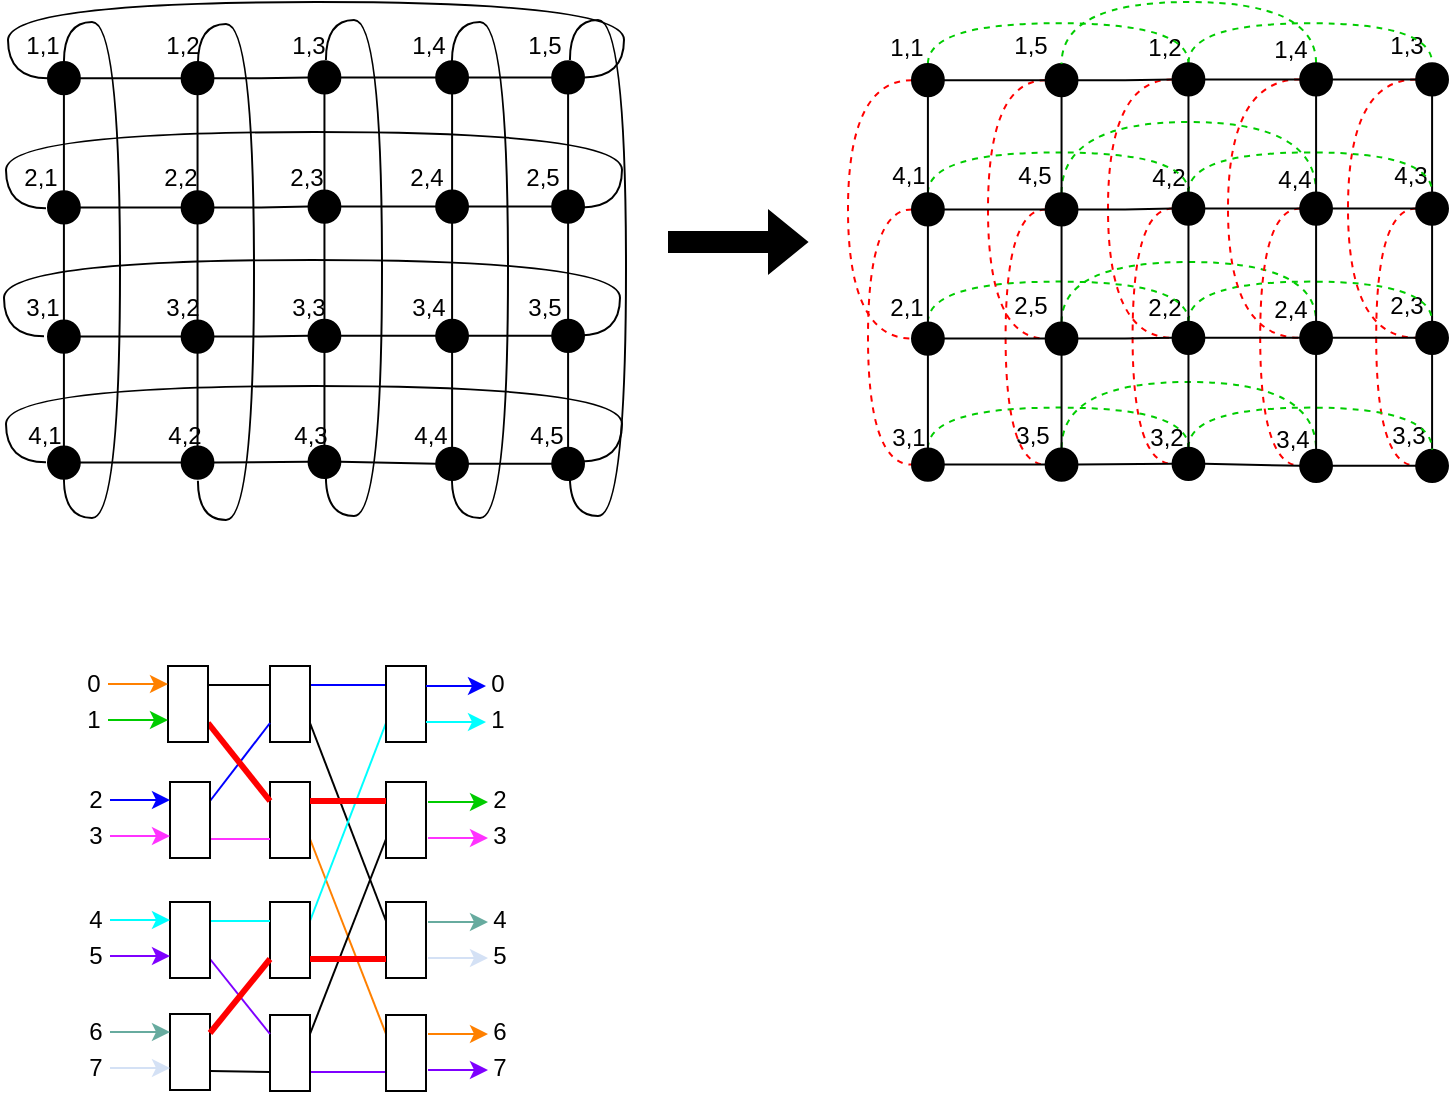 <mxfile version="20.4.2" type="github">
  <diagram id="6lxwd2tFvA-u8Np8MpL-" name="Page-1">
    <mxGraphModel dx="1038" dy="539" grid="1" gridSize="10" guides="1" tooltips="1" connect="1" arrows="1" fold="1" page="1" pageScale="1" pageWidth="827" pageHeight="1169" math="0" shadow="0">
      <root>
        <mxCell id="0" />
        <mxCell id="1" parent="0" />
        <mxCell id="Bz5Knsb119byF3IW7ttu-165" value="3,3" style="text;html=1;align=center;verticalAlign=middle;resizable=0;points=[];autosize=1;strokeColor=none;fillColor=none;" parent="1" vertex="1">
          <mxGeometry x="770" y="242" width="40" height="30" as="geometry" />
        </mxCell>
        <mxCell id="Bz5Knsb119byF3IW7ttu-88" value="2,4" style="text;html=1;align=center;verticalAlign=middle;resizable=0;points=[];autosize=1;strokeColor=none;fillColor=none;" parent="1" vertex="1">
          <mxGeometry x="711" y="179" width="40" height="30" as="geometry" />
        </mxCell>
        <mxCell id="Bz5Knsb119byF3IW7ttu-166" value="4,3" style="text;html=1;align=center;verticalAlign=middle;resizable=0;points=[];autosize=1;strokeColor=none;fillColor=none;" parent="1" vertex="1">
          <mxGeometry x="771" y="112" width="40" height="30" as="geometry" />
        </mxCell>
        <mxCell id="Bz5Knsb119byF3IW7ttu-93" value="3,4" style="text;html=1;align=center;verticalAlign=middle;resizable=0;points=[];autosize=1;strokeColor=none;fillColor=none;" parent="1" vertex="1">
          <mxGeometry x="712" y="244" width="40" height="30" as="geometry" />
        </mxCell>
        <mxCell id="Bz5Knsb119byF3IW7ttu-98" value="4,4" style="text;html=1;align=center;verticalAlign=middle;resizable=0;points=[];autosize=1;strokeColor=none;fillColor=none;" parent="1" vertex="1">
          <mxGeometry x="713" y="114" width="40" height="30" as="geometry" />
        </mxCell>
        <mxCell id="Bz5Knsb119byF3IW7ttu-170" value="4,1" style="text;html=1;align=center;verticalAlign=middle;resizable=0;points=[];autosize=1;strokeColor=none;fillColor=none;" parent="1" vertex="1">
          <mxGeometry x="520" y="112" width="40" height="30" as="geometry" />
        </mxCell>
        <mxCell id="Bz5Knsb119byF3IW7ttu-83" value="1,4" style="text;html=1;align=center;verticalAlign=middle;resizable=0;points=[];autosize=1;strokeColor=none;fillColor=none;" parent="1" vertex="1">
          <mxGeometry x="711" y="49" width="40" height="30" as="geometry" />
        </mxCell>
        <mxCell id="Bz5Knsb119byF3IW7ttu-163" value="1,3" style="text;html=1;align=center;verticalAlign=middle;resizable=0;points=[];autosize=1;strokeColor=none;fillColor=none;" parent="1" vertex="1">
          <mxGeometry x="769" y="47" width="40" height="30" as="geometry" />
        </mxCell>
        <mxCell id="Bz5Knsb119byF3IW7ttu-56" value="1,1" style="text;html=1;align=center;verticalAlign=middle;resizable=0;points=[];autosize=1;strokeColor=none;fillColor=none;" parent="1" vertex="1">
          <mxGeometry x="87" y="47" width="40" height="30" as="geometry" />
        </mxCell>
        <mxCell id="Bz5Knsb119byF3IW7ttu-57" value="1,2" style="text;html=1;align=center;verticalAlign=middle;resizable=0;points=[];autosize=1;strokeColor=none;fillColor=none;" parent="1" vertex="1">
          <mxGeometry x="157" y="47" width="40" height="30" as="geometry" />
        </mxCell>
        <mxCell id="Bz5Knsb119byF3IW7ttu-58" value="1,3" style="text;html=1;align=center;verticalAlign=middle;resizable=0;points=[];autosize=1;strokeColor=none;fillColor=none;" parent="1" vertex="1">
          <mxGeometry x="220" y="47" width="40" height="30" as="geometry" />
        </mxCell>
        <mxCell id="Bz5Knsb119byF3IW7ttu-59" value="1,4" style="text;html=1;align=center;verticalAlign=middle;resizable=0;points=[];autosize=1;strokeColor=none;fillColor=none;" parent="1" vertex="1">
          <mxGeometry x="280" y="47" width="40" height="30" as="geometry" />
        </mxCell>
        <mxCell id="Bz5Knsb119byF3IW7ttu-60" value="1,5" style="text;html=1;align=center;verticalAlign=middle;resizable=0;points=[];autosize=1;strokeColor=none;fillColor=none;" parent="1" vertex="1">
          <mxGeometry x="338" y="47" width="40" height="30" as="geometry" />
        </mxCell>
        <mxCell id="Bz5Knsb119byF3IW7ttu-61" value="2,1" style="text;html=1;align=center;verticalAlign=middle;resizable=0;points=[];autosize=1;strokeColor=none;fillColor=none;" parent="1" vertex="1">
          <mxGeometry x="86" y="113" width="40" height="30" as="geometry" />
        </mxCell>
        <mxCell id="Bz5Knsb119byF3IW7ttu-62" value="2,2" style="text;html=1;align=center;verticalAlign=middle;resizable=0;points=[];autosize=1;strokeColor=none;fillColor=none;" parent="1" vertex="1">
          <mxGeometry x="156" y="113" width="40" height="30" as="geometry" />
        </mxCell>
        <mxCell id="Bz5Knsb119byF3IW7ttu-63" value="2,3" style="text;html=1;align=center;verticalAlign=middle;resizable=0;points=[];autosize=1;strokeColor=none;fillColor=none;" parent="1" vertex="1">
          <mxGeometry x="219" y="113" width="40" height="30" as="geometry" />
        </mxCell>
        <mxCell id="Bz5Knsb119byF3IW7ttu-64" value="2,4" style="text;html=1;align=center;verticalAlign=middle;resizable=0;points=[];autosize=1;strokeColor=none;fillColor=none;" parent="1" vertex="1">
          <mxGeometry x="279" y="113" width="40" height="30" as="geometry" />
        </mxCell>
        <mxCell id="Bz5Knsb119byF3IW7ttu-65" value="2,5" style="text;html=1;align=center;verticalAlign=middle;resizable=0;points=[];autosize=1;strokeColor=none;fillColor=none;" parent="1" vertex="1">
          <mxGeometry x="337" y="113" width="40" height="30" as="geometry" />
        </mxCell>
        <mxCell id="Bz5Knsb119byF3IW7ttu-66" value="3,1" style="text;html=1;align=center;verticalAlign=middle;resizable=0;points=[];autosize=1;strokeColor=none;fillColor=none;" parent="1" vertex="1">
          <mxGeometry x="87" y="178" width="40" height="30" as="geometry" />
        </mxCell>
        <mxCell id="Bz5Knsb119byF3IW7ttu-67" value="3,2" style="text;html=1;align=center;verticalAlign=middle;resizable=0;points=[];autosize=1;strokeColor=none;fillColor=none;" parent="1" vertex="1">
          <mxGeometry x="157" y="178" width="40" height="30" as="geometry" />
        </mxCell>
        <mxCell id="Bz5Knsb119byF3IW7ttu-68" value="3,3" style="text;html=1;align=center;verticalAlign=middle;resizable=0;points=[];autosize=1;strokeColor=none;fillColor=none;" parent="1" vertex="1">
          <mxGeometry x="220" y="178" width="40" height="30" as="geometry" />
        </mxCell>
        <mxCell id="Bz5Knsb119byF3IW7ttu-69" value="3,4" style="text;html=1;align=center;verticalAlign=middle;resizable=0;points=[];autosize=1;strokeColor=none;fillColor=none;" parent="1" vertex="1">
          <mxGeometry x="280" y="178" width="40" height="30" as="geometry" />
        </mxCell>
        <mxCell id="Bz5Knsb119byF3IW7ttu-70" value="3,5" style="text;html=1;align=center;verticalAlign=middle;resizable=0;points=[];autosize=1;strokeColor=none;fillColor=none;" parent="1" vertex="1">
          <mxGeometry x="338" y="178" width="40" height="30" as="geometry" />
        </mxCell>
        <mxCell id="Bz5Knsb119byF3IW7ttu-71" value="4,1" style="text;html=1;align=center;verticalAlign=middle;resizable=0;points=[];autosize=1;strokeColor=none;fillColor=none;" parent="1" vertex="1">
          <mxGeometry x="88" y="242" width="40" height="30" as="geometry" />
        </mxCell>
        <mxCell id="Bz5Knsb119byF3IW7ttu-72" value="4,2" style="text;html=1;align=center;verticalAlign=middle;resizable=0;points=[];autosize=1;strokeColor=none;fillColor=none;" parent="1" vertex="1">
          <mxGeometry x="158" y="242" width="40" height="30" as="geometry" />
        </mxCell>
        <mxCell id="Bz5Knsb119byF3IW7ttu-73" value="4,3" style="text;html=1;align=center;verticalAlign=middle;resizable=0;points=[];autosize=1;strokeColor=none;fillColor=none;" parent="1" vertex="1">
          <mxGeometry x="221" y="242" width="40" height="30" as="geometry" />
        </mxCell>
        <mxCell id="Bz5Knsb119byF3IW7ttu-74" value="4,4" style="text;html=1;align=center;verticalAlign=middle;resizable=0;points=[];autosize=1;strokeColor=none;fillColor=none;" parent="1" vertex="1">
          <mxGeometry x="281" y="242" width="40" height="30" as="geometry" />
        </mxCell>
        <mxCell id="Bz5Knsb119byF3IW7ttu-75" value="4,5" style="text;html=1;align=center;verticalAlign=middle;resizable=0;points=[];autosize=1;strokeColor=none;fillColor=none;" parent="1" vertex="1">
          <mxGeometry x="339" y="242" width="40" height="30" as="geometry" />
        </mxCell>
        <mxCell id="Bz5Knsb119byF3IW7ttu-42" value="" style="group" parent="1" vertex="1" connectable="0">
          <mxGeometry x="110" y="70" width="210" height="210" as="geometry" />
        </mxCell>
        <mxCell id="Bz5Knsb119byF3IW7ttu-156" style="edgeStyle=orthogonalEdgeStyle;curved=1;rounded=0;orthogonalLoop=1;jettySize=auto;html=1;exitX=0.5;exitY=0;exitDx=0;exitDy=0;entryX=0.5;entryY=1;entryDx=0;entryDy=0;endArrow=none;endFill=0;" parent="Bz5Knsb119byF3IW7ttu-42" source="Bz5Knsb119byF3IW7ttu-1" target="Bz5Knsb119byF3IW7ttu-6" edge="1">
          <mxGeometry relative="1" as="geometry">
            <Array as="points">
              <mxPoint x="8" y="-20" />
              <mxPoint x="36" y="-20" />
              <mxPoint x="36" y="228" />
              <mxPoint x="8" y="228" />
            </Array>
          </mxGeometry>
        </mxCell>
        <mxCell id="Bz5Knsb119byF3IW7ttu-1" value="" style="ellipse;whiteSpace=wrap;html=1;strokeColor=#000000;fillColor=#000000;" parent="Bz5Knsb119byF3IW7ttu-42" vertex="1">
          <mxGeometry width="15.909" height="16.154" as="geometry" />
        </mxCell>
        <mxCell id="Bz5Knsb119byF3IW7ttu-2" value="" style="ellipse;whiteSpace=wrap;html=1;strokeColor=#000000;fillColor=#000000;" parent="Bz5Knsb119byF3IW7ttu-42" vertex="1">
          <mxGeometry y="64.615" width="15.909" height="16.154" as="geometry" />
        </mxCell>
        <mxCell id="Bz5Knsb119byF3IW7ttu-4" style="edgeStyle=orthogonalEdgeStyle;rounded=0;orthogonalLoop=1;jettySize=auto;html=1;exitX=0.5;exitY=1;exitDx=0;exitDy=0;entryX=0.5;entryY=0;entryDx=0;entryDy=0;endArrow=none;endFill=0;" parent="Bz5Knsb119byF3IW7ttu-42" source="Bz5Knsb119byF3IW7ttu-1" target="Bz5Knsb119byF3IW7ttu-2" edge="1">
          <mxGeometry relative="1" as="geometry" />
        </mxCell>
        <mxCell id="Bz5Knsb119byF3IW7ttu-3" value="" style="ellipse;whiteSpace=wrap;html=1;strokeColor=#000000;fillColor=#000000;" parent="Bz5Knsb119byF3IW7ttu-42" vertex="1">
          <mxGeometry y="129.231" width="15.909" height="16.154" as="geometry" />
        </mxCell>
        <mxCell id="Bz5Knsb119byF3IW7ttu-5" style="edgeStyle=orthogonalEdgeStyle;rounded=0;orthogonalLoop=1;jettySize=auto;html=1;exitX=0.5;exitY=1;exitDx=0;exitDy=0;entryX=0.5;entryY=0;entryDx=0;entryDy=0;endArrow=none;endFill=0;" parent="Bz5Knsb119byF3IW7ttu-42" source="Bz5Knsb119byF3IW7ttu-2" target="Bz5Knsb119byF3IW7ttu-3" edge="1">
          <mxGeometry relative="1" as="geometry" />
        </mxCell>
        <mxCell id="Bz5Knsb119byF3IW7ttu-6" value="" style="ellipse;whiteSpace=wrap;html=1;strokeColor=#000000;fillColor=#000000;" parent="Bz5Knsb119byF3IW7ttu-42" vertex="1">
          <mxGeometry y="192.231" width="15.909" height="16.154" as="geometry" />
        </mxCell>
        <mxCell id="Bz5Knsb119byF3IW7ttu-7" style="rounded=0;orthogonalLoop=1;jettySize=auto;html=1;exitX=0.5;exitY=1;exitDx=0;exitDy=0;endArrow=none;endFill=0;entryX=0.5;entryY=0;entryDx=0;entryDy=0;" parent="Bz5Knsb119byF3IW7ttu-42" source="Bz5Knsb119byF3IW7ttu-3" target="Bz5Knsb119byF3IW7ttu-6" edge="1">
          <mxGeometry relative="1" as="geometry">
            <mxPoint x="20" y="180" as="targetPoint" />
          </mxGeometry>
        </mxCell>
        <mxCell id="Bz5Knsb119byF3IW7ttu-9" value="" style="ellipse;whiteSpace=wrap;html=1;strokeColor=#000000;fillColor=#000000;" parent="Bz5Knsb119byF3IW7ttu-42" vertex="1">
          <mxGeometry x="66.818" width="15.909" height="16.154" as="geometry" />
        </mxCell>
        <mxCell id="Bz5Knsb119byF3IW7ttu-16" style="edgeStyle=orthogonalEdgeStyle;rounded=0;orthogonalLoop=1;jettySize=auto;html=1;exitX=1;exitY=0.5;exitDx=0;exitDy=0;entryX=0;entryY=0.5;entryDx=0;entryDy=0;endArrow=none;endFill=0;" parent="Bz5Knsb119byF3IW7ttu-42" source="Bz5Knsb119byF3IW7ttu-1" target="Bz5Knsb119byF3IW7ttu-9" edge="1">
          <mxGeometry relative="1" as="geometry" />
        </mxCell>
        <mxCell id="Bz5Knsb119byF3IW7ttu-11" value="" style="ellipse;whiteSpace=wrap;html=1;strokeColor=#000000;fillColor=#000000;" parent="Bz5Knsb119byF3IW7ttu-42" vertex="1">
          <mxGeometry x="66.818" y="64.615" width="15.909" height="16.154" as="geometry" />
        </mxCell>
        <mxCell id="Bz5Knsb119byF3IW7ttu-17" style="edgeStyle=orthogonalEdgeStyle;rounded=0;orthogonalLoop=1;jettySize=auto;html=1;exitX=1;exitY=0.5;exitDx=0;exitDy=0;entryX=0;entryY=0.5;entryDx=0;entryDy=0;endArrow=none;endFill=0;" parent="Bz5Knsb119byF3IW7ttu-42" source="Bz5Knsb119byF3IW7ttu-2" target="Bz5Knsb119byF3IW7ttu-11" edge="1">
          <mxGeometry relative="1" as="geometry" />
        </mxCell>
        <mxCell id="Bz5Knsb119byF3IW7ttu-8" style="edgeStyle=orthogonalEdgeStyle;rounded=0;orthogonalLoop=1;jettySize=auto;html=1;exitX=0.5;exitY=1;exitDx=0;exitDy=0;entryX=0.5;entryY=0;entryDx=0;entryDy=0;endArrow=none;endFill=0;" parent="Bz5Knsb119byF3IW7ttu-42" source="Bz5Knsb119byF3IW7ttu-9" target="Bz5Knsb119byF3IW7ttu-11" edge="1">
          <mxGeometry relative="1" as="geometry" />
        </mxCell>
        <mxCell id="Bz5Knsb119byF3IW7ttu-13" value="" style="ellipse;whiteSpace=wrap;html=1;strokeColor=#000000;fillColor=#000000;" parent="Bz5Knsb119byF3IW7ttu-42" vertex="1">
          <mxGeometry x="66.818" y="129.231" width="15.909" height="16.154" as="geometry" />
        </mxCell>
        <mxCell id="Bz5Knsb119byF3IW7ttu-18" style="edgeStyle=orthogonalEdgeStyle;rounded=0;orthogonalLoop=1;jettySize=auto;html=1;exitX=1;exitY=0.5;exitDx=0;exitDy=0;entryX=0;entryY=0.5;entryDx=0;entryDy=0;endArrow=none;endFill=0;" parent="Bz5Knsb119byF3IW7ttu-42" source="Bz5Knsb119byF3IW7ttu-3" target="Bz5Knsb119byF3IW7ttu-13" edge="1">
          <mxGeometry relative="1" as="geometry" />
        </mxCell>
        <mxCell id="Bz5Knsb119byF3IW7ttu-10" style="edgeStyle=orthogonalEdgeStyle;rounded=0;orthogonalLoop=1;jettySize=auto;html=1;exitX=0.5;exitY=1;exitDx=0;exitDy=0;entryX=0.5;entryY=0;entryDx=0;entryDy=0;endArrow=none;endFill=0;" parent="Bz5Knsb119byF3IW7ttu-42" source="Bz5Knsb119byF3IW7ttu-11" target="Bz5Knsb119byF3IW7ttu-13" edge="1">
          <mxGeometry relative="1" as="geometry" />
        </mxCell>
        <mxCell id="Bz5Knsb119byF3IW7ttu-14" value="" style="ellipse;whiteSpace=wrap;html=1;strokeColor=#000000;fillColor=#000000;" parent="Bz5Knsb119byF3IW7ttu-42" vertex="1">
          <mxGeometry x="66.818" y="192.231" width="15.909" height="16.154" as="geometry" />
        </mxCell>
        <mxCell id="Bz5Knsb119byF3IW7ttu-19" style="rounded=0;orthogonalLoop=1;jettySize=auto;html=1;exitX=1;exitY=0.5;exitDx=0;exitDy=0;endArrow=none;endFill=0;entryX=0;entryY=0.5;entryDx=0;entryDy=0;" parent="Bz5Knsb119byF3IW7ttu-42" source="Bz5Knsb119byF3IW7ttu-6" target="Bz5Knsb119byF3IW7ttu-14" edge="1">
          <mxGeometry relative="1" as="geometry">
            <mxPoint x="50" y="170" as="targetPoint" />
          </mxGeometry>
        </mxCell>
        <mxCell id="Bz5Knsb119byF3IW7ttu-12" style="rounded=0;orthogonalLoop=1;jettySize=auto;html=1;entryX=0.5;entryY=0;entryDx=0;entryDy=0;endArrow=none;endFill=0;exitX=0.5;exitY=1;exitDx=0;exitDy=0;" parent="Bz5Knsb119byF3IW7ttu-42" source="Bz5Knsb119byF3IW7ttu-13" target="Bz5Knsb119byF3IW7ttu-14" edge="1">
          <mxGeometry relative="1" as="geometry">
            <mxPoint x="60" y="160" as="sourcePoint" />
          </mxGeometry>
        </mxCell>
        <mxCell id="Bz5Knsb119byF3IW7ttu-22" value="" style="ellipse;whiteSpace=wrap;html=1;strokeColor=#000000;fillColor=#000000;" parent="Bz5Knsb119byF3IW7ttu-42" vertex="1">
          <mxGeometry x="130.273" y="-0.385" width="15.909" height="16.154" as="geometry" />
        </mxCell>
        <mxCell id="Bz5Knsb119byF3IW7ttu-38" style="edgeStyle=orthogonalEdgeStyle;rounded=0;orthogonalLoop=1;jettySize=auto;html=1;exitX=1;exitY=0.5;exitDx=0;exitDy=0;entryX=0;entryY=0.5;entryDx=0;entryDy=0;endArrow=none;endFill=0;" parent="Bz5Knsb119byF3IW7ttu-42" source="Bz5Knsb119byF3IW7ttu-9" target="Bz5Knsb119byF3IW7ttu-22" edge="1">
          <mxGeometry relative="1" as="geometry" />
        </mxCell>
        <mxCell id="Bz5Knsb119byF3IW7ttu-25" value="" style="ellipse;whiteSpace=wrap;html=1;strokeColor=#000000;fillColor=#000000;" parent="Bz5Knsb119byF3IW7ttu-42" vertex="1">
          <mxGeometry x="130.273" y="64.231" width="15.909" height="16.154" as="geometry" />
        </mxCell>
        <mxCell id="Bz5Knsb119byF3IW7ttu-39" style="edgeStyle=orthogonalEdgeStyle;rounded=0;orthogonalLoop=1;jettySize=auto;html=1;exitX=1;exitY=0.5;exitDx=0;exitDy=0;entryX=0;entryY=0.5;entryDx=0;entryDy=0;endArrow=none;endFill=0;" parent="Bz5Knsb119byF3IW7ttu-42" source="Bz5Knsb119byF3IW7ttu-11" target="Bz5Knsb119byF3IW7ttu-25" edge="1">
          <mxGeometry relative="1" as="geometry" />
        </mxCell>
        <mxCell id="Bz5Knsb119byF3IW7ttu-20" style="edgeStyle=orthogonalEdgeStyle;rounded=0;orthogonalLoop=1;jettySize=auto;html=1;exitX=0.5;exitY=1;exitDx=0;exitDy=0;entryX=0.5;entryY=0;entryDx=0;entryDy=0;endArrow=none;endFill=0;" parent="Bz5Knsb119byF3IW7ttu-42" source="Bz5Knsb119byF3IW7ttu-22" target="Bz5Knsb119byF3IW7ttu-25" edge="1">
          <mxGeometry relative="1" as="geometry" />
        </mxCell>
        <mxCell id="Bz5Knsb119byF3IW7ttu-28" value="" style="ellipse;whiteSpace=wrap;html=1;strokeColor=#000000;fillColor=#000000;" parent="Bz5Knsb119byF3IW7ttu-42" vertex="1">
          <mxGeometry x="130.273" y="128.846" width="15.909" height="16.154" as="geometry" />
        </mxCell>
        <mxCell id="Bz5Knsb119byF3IW7ttu-40" style="edgeStyle=orthogonalEdgeStyle;rounded=0;orthogonalLoop=1;jettySize=auto;html=1;exitX=1;exitY=0.5;exitDx=0;exitDy=0;entryX=0;entryY=0.5;entryDx=0;entryDy=0;endArrow=none;endFill=0;" parent="Bz5Knsb119byF3IW7ttu-42" source="Bz5Knsb119byF3IW7ttu-13" target="Bz5Knsb119byF3IW7ttu-28" edge="1">
          <mxGeometry relative="1" as="geometry" />
        </mxCell>
        <mxCell id="Bz5Knsb119byF3IW7ttu-23" style="edgeStyle=orthogonalEdgeStyle;rounded=0;orthogonalLoop=1;jettySize=auto;html=1;exitX=0.5;exitY=1;exitDx=0;exitDy=0;entryX=0.5;entryY=0;entryDx=0;entryDy=0;endArrow=none;endFill=0;" parent="Bz5Knsb119byF3IW7ttu-42" source="Bz5Knsb119byF3IW7ttu-25" target="Bz5Knsb119byF3IW7ttu-28" edge="1">
          <mxGeometry relative="1" as="geometry" />
        </mxCell>
        <mxCell id="Bz5Knsb119byF3IW7ttu-30" value="" style="ellipse;whiteSpace=wrap;html=1;strokeColor=#000000;fillColor=#000000;" parent="Bz5Knsb119byF3IW7ttu-42" vertex="1">
          <mxGeometry x="130.273" y="191.846" width="15.909" height="16.154" as="geometry" />
        </mxCell>
        <mxCell id="Bz5Knsb119byF3IW7ttu-41" style="rounded=0;orthogonalLoop=1;jettySize=auto;html=1;exitX=1;exitY=0.5;exitDx=0;exitDy=0;entryX=0;entryY=0.5;entryDx=0;entryDy=0;endArrow=none;endFill=0;" parent="Bz5Knsb119byF3IW7ttu-42" source="Bz5Knsb119byF3IW7ttu-14" target="Bz5Knsb119byF3IW7ttu-30" edge="1">
          <mxGeometry relative="1" as="geometry" />
        </mxCell>
        <mxCell id="Bz5Knsb119byF3IW7ttu-26" style="rounded=0;orthogonalLoop=1;jettySize=auto;html=1;exitX=0.5;exitY=1;exitDx=0;exitDy=0;entryX=0.5;entryY=0;entryDx=0;entryDy=0;endArrow=none;endFill=0;" parent="Bz5Knsb119byF3IW7ttu-42" source="Bz5Knsb119byF3IW7ttu-28" target="Bz5Knsb119byF3IW7ttu-30" edge="1">
          <mxGeometry relative="1" as="geometry" />
        </mxCell>
        <mxCell id="Bz5Knsb119byF3IW7ttu-32" value="" style="ellipse;whiteSpace=wrap;html=1;strokeColor=#000000;fillColor=#000000;" parent="Bz5Knsb119byF3IW7ttu-42" vertex="1">
          <mxGeometry x="194.091" y="-0.385" width="15.909" height="16.154" as="geometry" />
        </mxCell>
        <mxCell id="Bz5Knsb119byF3IW7ttu-21" style="edgeStyle=orthogonalEdgeStyle;rounded=0;orthogonalLoop=1;jettySize=auto;html=1;exitX=1;exitY=0.5;exitDx=0;exitDy=0;entryX=0;entryY=0.5;entryDx=0;entryDy=0;endArrow=none;endFill=0;" parent="Bz5Knsb119byF3IW7ttu-42" source="Bz5Knsb119byF3IW7ttu-22" target="Bz5Knsb119byF3IW7ttu-32" edge="1">
          <mxGeometry relative="1" as="geometry" />
        </mxCell>
        <mxCell id="Bz5Knsb119byF3IW7ttu-34" value="" style="ellipse;whiteSpace=wrap;html=1;strokeColor=#000000;fillColor=#000000;" parent="Bz5Knsb119byF3IW7ttu-42" vertex="1">
          <mxGeometry x="194.091" y="64.231" width="15.909" height="16.154" as="geometry" />
        </mxCell>
        <mxCell id="Bz5Knsb119byF3IW7ttu-24" style="edgeStyle=orthogonalEdgeStyle;rounded=0;orthogonalLoop=1;jettySize=auto;html=1;exitX=1;exitY=0.5;exitDx=0;exitDy=0;entryX=0;entryY=0.5;entryDx=0;entryDy=0;endArrow=none;endFill=0;" parent="Bz5Knsb119byF3IW7ttu-42" source="Bz5Knsb119byF3IW7ttu-25" target="Bz5Knsb119byF3IW7ttu-34" edge="1">
          <mxGeometry relative="1" as="geometry" />
        </mxCell>
        <mxCell id="Bz5Knsb119byF3IW7ttu-31" style="edgeStyle=orthogonalEdgeStyle;rounded=0;orthogonalLoop=1;jettySize=auto;html=1;exitX=0.5;exitY=1;exitDx=0;exitDy=0;entryX=0.5;entryY=0;entryDx=0;entryDy=0;endArrow=none;endFill=0;" parent="Bz5Knsb119byF3IW7ttu-42" source="Bz5Knsb119byF3IW7ttu-32" target="Bz5Knsb119byF3IW7ttu-34" edge="1">
          <mxGeometry relative="1" as="geometry" />
        </mxCell>
        <mxCell id="Bz5Knsb119byF3IW7ttu-36" value="" style="ellipse;whiteSpace=wrap;html=1;strokeColor=#000000;fillColor=#000000;" parent="Bz5Knsb119byF3IW7ttu-42" vertex="1">
          <mxGeometry x="194.091" y="128.846" width="15.909" height="16.154" as="geometry" />
        </mxCell>
        <mxCell id="Bz5Knsb119byF3IW7ttu-27" style="edgeStyle=orthogonalEdgeStyle;rounded=0;orthogonalLoop=1;jettySize=auto;html=1;exitX=1;exitY=0.5;exitDx=0;exitDy=0;entryX=0;entryY=0.5;entryDx=0;entryDy=0;endArrow=none;endFill=0;" parent="Bz5Knsb119byF3IW7ttu-42" source="Bz5Knsb119byF3IW7ttu-28" target="Bz5Knsb119byF3IW7ttu-36" edge="1">
          <mxGeometry relative="1" as="geometry" />
        </mxCell>
        <mxCell id="Bz5Knsb119byF3IW7ttu-33" style="edgeStyle=orthogonalEdgeStyle;rounded=0;orthogonalLoop=1;jettySize=auto;html=1;exitX=0.5;exitY=1;exitDx=0;exitDy=0;entryX=0.5;entryY=0;entryDx=0;entryDy=0;endArrow=none;endFill=0;" parent="Bz5Knsb119byF3IW7ttu-42" source="Bz5Knsb119byF3IW7ttu-34" target="Bz5Knsb119byF3IW7ttu-36" edge="1">
          <mxGeometry relative="1" as="geometry" />
        </mxCell>
        <mxCell id="Bz5Knsb119byF3IW7ttu-37" value="" style="ellipse;whiteSpace=wrap;html=1;strokeColor=#000000;fillColor=#000000;" parent="Bz5Knsb119byF3IW7ttu-42" vertex="1">
          <mxGeometry x="194.091" y="192.846" width="15.909" height="16.154" as="geometry" />
        </mxCell>
        <mxCell id="Bz5Knsb119byF3IW7ttu-29" style="rounded=0;orthogonalLoop=1;jettySize=auto;html=1;exitX=1;exitY=0.5;exitDx=0;exitDy=0;entryX=0;entryY=0.5;entryDx=0;entryDy=0;endArrow=none;endFill=0;" parent="Bz5Knsb119byF3IW7ttu-42" source="Bz5Knsb119byF3IW7ttu-30" target="Bz5Knsb119byF3IW7ttu-37" edge="1">
          <mxGeometry relative="1" as="geometry" />
        </mxCell>
        <mxCell id="Bz5Knsb119byF3IW7ttu-35" style="rounded=0;orthogonalLoop=1;jettySize=auto;html=1;exitX=0.5;exitY=1;exitDx=0;exitDy=0;entryX=0.5;entryY=0;entryDx=0;entryDy=0;endArrow=none;endFill=0;" parent="Bz5Knsb119byF3IW7ttu-42" source="Bz5Knsb119byF3IW7ttu-36" target="Bz5Knsb119byF3IW7ttu-37" edge="1">
          <mxGeometry relative="1" as="geometry" />
        </mxCell>
        <mxCell id="Bz5Knsb119byF3IW7ttu-45" value="" style="ellipse;whiteSpace=wrap;html=1;strokeColor=#000000;fillColor=#000000;" parent="1" vertex="1">
          <mxGeometry x="362.091" y="69.615" width="15.909" height="16.154" as="geometry" />
        </mxCell>
        <mxCell id="Bz5Knsb119byF3IW7ttu-46" value="" style="ellipse;whiteSpace=wrap;html=1;strokeColor=#000000;fillColor=#000000;" parent="1" vertex="1">
          <mxGeometry x="362.091" y="134.231" width="15.909" height="16.154" as="geometry" />
        </mxCell>
        <mxCell id="Bz5Knsb119byF3IW7ttu-47" style="edgeStyle=orthogonalEdgeStyle;rounded=0;orthogonalLoop=1;jettySize=auto;html=1;exitX=0.5;exitY=1;exitDx=0;exitDy=0;entryX=0.5;entryY=0;entryDx=0;entryDy=0;endArrow=none;endFill=0;" parent="1" source="Bz5Knsb119byF3IW7ttu-45" target="Bz5Knsb119byF3IW7ttu-46" edge="1">
          <mxGeometry relative="1" as="geometry" />
        </mxCell>
        <mxCell id="Bz5Knsb119byF3IW7ttu-48" value="" style="ellipse;whiteSpace=wrap;html=1;strokeColor=#000000;fillColor=#000000;" parent="1" vertex="1">
          <mxGeometry x="362.091" y="198.846" width="15.909" height="16.154" as="geometry" />
        </mxCell>
        <mxCell id="Bz5Knsb119byF3IW7ttu-49" style="edgeStyle=orthogonalEdgeStyle;rounded=0;orthogonalLoop=1;jettySize=auto;html=1;exitX=0.5;exitY=1;exitDx=0;exitDy=0;entryX=0.5;entryY=0;entryDx=0;entryDy=0;endArrow=none;endFill=0;" parent="1" source="Bz5Knsb119byF3IW7ttu-46" target="Bz5Knsb119byF3IW7ttu-48" edge="1">
          <mxGeometry relative="1" as="geometry" />
        </mxCell>
        <mxCell id="Bz5Knsb119byF3IW7ttu-50" value="" style="ellipse;whiteSpace=wrap;html=1;strokeColor=#000000;fillColor=#000000;" parent="1" vertex="1">
          <mxGeometry x="362.091" y="262.846" width="15.909" height="16.154" as="geometry" />
        </mxCell>
        <mxCell id="Bz5Knsb119byF3IW7ttu-51" style="rounded=0;orthogonalLoop=1;jettySize=auto;html=1;exitX=0.5;exitY=1;exitDx=0;exitDy=0;entryX=0.5;entryY=0;entryDx=0;entryDy=0;endArrow=none;endFill=0;" parent="1" source="Bz5Knsb119byF3IW7ttu-48" target="Bz5Knsb119byF3IW7ttu-50" edge="1">
          <mxGeometry relative="1" as="geometry" />
        </mxCell>
        <mxCell id="Bz5Knsb119byF3IW7ttu-52" style="edgeStyle=none;rounded=0;orthogonalLoop=1;jettySize=auto;html=1;exitX=1;exitY=0.5;exitDx=0;exitDy=0;entryX=0;entryY=0.5;entryDx=0;entryDy=0;endArrow=none;endFill=0;" parent="1" source="Bz5Knsb119byF3IW7ttu-32" target="Bz5Knsb119byF3IW7ttu-45" edge="1">
          <mxGeometry relative="1" as="geometry" />
        </mxCell>
        <mxCell id="Bz5Knsb119byF3IW7ttu-53" style="edgeStyle=none;rounded=0;orthogonalLoop=1;jettySize=auto;html=1;exitX=1;exitY=0.5;exitDx=0;exitDy=0;entryX=0;entryY=0.5;entryDx=0;entryDy=0;endArrow=none;endFill=0;" parent="1" source="Bz5Knsb119byF3IW7ttu-34" target="Bz5Knsb119byF3IW7ttu-46" edge="1">
          <mxGeometry relative="1" as="geometry" />
        </mxCell>
        <mxCell id="Bz5Knsb119byF3IW7ttu-54" style="edgeStyle=none;rounded=0;orthogonalLoop=1;jettySize=auto;html=1;exitX=1;exitY=0.5;exitDx=0;exitDy=0;entryX=0;entryY=0.5;entryDx=0;entryDy=0;endArrow=none;endFill=0;" parent="1" source="Bz5Knsb119byF3IW7ttu-36" target="Bz5Knsb119byF3IW7ttu-48" edge="1">
          <mxGeometry relative="1" as="geometry" />
        </mxCell>
        <mxCell id="Bz5Knsb119byF3IW7ttu-55" style="edgeStyle=none;rounded=0;orthogonalLoop=1;jettySize=auto;html=1;exitX=1;exitY=0.5;exitDx=0;exitDy=0;entryX=0;entryY=0.5;entryDx=0;entryDy=0;endArrow=none;endFill=0;" parent="1" source="Bz5Knsb119byF3IW7ttu-37" target="Bz5Knsb119byF3IW7ttu-50" edge="1">
          <mxGeometry relative="1" as="geometry" />
        </mxCell>
        <mxCell id="Bz5Knsb119byF3IW7ttu-78" style="edgeStyle=orthogonalEdgeStyle;rounded=0;orthogonalLoop=1;jettySize=auto;html=1;exitX=0;exitY=0.5;exitDx=0;exitDy=0;entryX=1;entryY=0.5;entryDx=0;entryDy=0;endArrow=none;endFill=0;curved=1;" parent="1" source="Bz5Knsb119byF3IW7ttu-1" target="Bz5Knsb119byF3IW7ttu-45" edge="1">
          <mxGeometry relative="1" as="geometry">
            <Array as="points">
              <mxPoint x="90" y="78" />
              <mxPoint x="90" y="40" />
              <mxPoint x="398" y="40" />
              <mxPoint x="398" y="78" />
            </Array>
          </mxGeometry>
        </mxCell>
        <mxCell id="Bz5Knsb119byF3IW7ttu-79" style="edgeStyle=orthogonalEdgeStyle;rounded=0;orthogonalLoop=1;jettySize=auto;html=1;exitX=0;exitY=0.5;exitDx=0;exitDy=0;entryX=1;entryY=0.5;entryDx=0;entryDy=0;endArrow=none;endFill=0;curved=1;" parent="1" edge="1">
          <mxGeometry relative="1" as="geometry">
            <mxPoint x="109.0" y="143.077" as="sourcePoint" />
            <mxPoint x="377.0" y="142.692" as="targetPoint" />
            <Array as="points">
              <mxPoint x="89" y="143" />
              <mxPoint x="89" y="105" />
              <mxPoint x="397" y="105" />
              <mxPoint x="397" y="143" />
            </Array>
          </mxGeometry>
        </mxCell>
        <mxCell id="Bz5Knsb119byF3IW7ttu-80" value="1,1" style="text;html=1;align=center;verticalAlign=middle;resizable=0;points=[];autosize=1;strokeColor=none;fillColor=none;" parent="1" vertex="1">
          <mxGeometry x="519" y="48" width="40" height="30" as="geometry" />
        </mxCell>
        <mxCell id="Bz5Knsb119byF3IW7ttu-81" value="1,2" style="text;html=1;align=center;verticalAlign=middle;resizable=0;points=[];autosize=1;strokeColor=none;fillColor=none;" parent="1" vertex="1">
          <mxGeometry x="648" y="48" width="40" height="30" as="geometry" />
        </mxCell>
        <mxCell id="Bz5Knsb119byF3IW7ttu-84" value="1,5" style="text;html=1;align=center;verticalAlign=middle;resizable=0;points=[];autosize=1;strokeColor=none;fillColor=none;" parent="1" vertex="1">
          <mxGeometry x="581" y="47" width="40" height="30" as="geometry" />
        </mxCell>
        <mxCell id="Bz5Knsb119byF3IW7ttu-85" value="2,1" style="text;html=1;align=center;verticalAlign=middle;resizable=0;points=[];autosize=1;strokeColor=none;fillColor=none;" parent="1" vertex="1">
          <mxGeometry x="519" y="178" width="40" height="30" as="geometry" />
        </mxCell>
        <mxCell id="Bz5Knsb119byF3IW7ttu-86" value="2,2" style="text;html=1;align=center;verticalAlign=middle;resizable=0;points=[];autosize=1;strokeColor=none;fillColor=none;" parent="1" vertex="1">
          <mxGeometry x="648" y="178" width="40" height="30" as="geometry" />
        </mxCell>
        <mxCell id="Bz5Knsb119byF3IW7ttu-89" value="2,5" style="text;html=1;align=center;verticalAlign=middle;resizable=0;points=[];autosize=1;strokeColor=none;fillColor=none;" parent="1" vertex="1">
          <mxGeometry x="581" y="177" width="40" height="30" as="geometry" />
        </mxCell>
        <mxCell id="Bz5Knsb119byF3IW7ttu-90" value="3,1" style="text;html=1;align=center;verticalAlign=middle;resizable=0;points=[];autosize=1;strokeColor=none;fillColor=none;" parent="1" vertex="1">
          <mxGeometry x="520" y="243" width="40" height="30" as="geometry" />
        </mxCell>
        <mxCell id="Bz5Knsb119byF3IW7ttu-91" value="3,2" style="text;html=1;align=center;verticalAlign=middle;resizable=0;points=[];autosize=1;strokeColor=none;fillColor=none;" parent="1" vertex="1">
          <mxGeometry x="649" y="243" width="40" height="30" as="geometry" />
        </mxCell>
        <mxCell id="Bz5Knsb119byF3IW7ttu-94" value="3,5" style="text;html=1;align=center;verticalAlign=middle;resizable=0;points=[];autosize=1;strokeColor=none;fillColor=none;" parent="1" vertex="1">
          <mxGeometry x="582" y="242" width="40" height="30" as="geometry" />
        </mxCell>
        <mxCell id="Bz5Knsb119byF3IW7ttu-96" value="4,2" style="text;html=1;align=center;verticalAlign=middle;resizable=0;points=[];autosize=1;strokeColor=none;fillColor=none;" parent="1" vertex="1">
          <mxGeometry x="650" y="113" width="40" height="30" as="geometry" />
        </mxCell>
        <mxCell id="Bz5Knsb119byF3IW7ttu-99" value="4,5" style="text;html=1;align=center;verticalAlign=middle;resizable=0;points=[];autosize=1;strokeColor=none;fillColor=none;" parent="1" vertex="1">
          <mxGeometry x="583" y="112" width="40" height="30" as="geometry" />
        </mxCell>
        <mxCell id="Bz5Knsb119byF3IW7ttu-189" style="edgeStyle=orthogonalEdgeStyle;curved=1;rounded=0;orthogonalLoop=1;jettySize=auto;html=1;exitX=0;exitY=0.5;exitDx=0;exitDy=0;entryX=0;entryY=0.5;entryDx=0;entryDy=0;dashed=1;strokeColor=#FF0000;endArrow=none;endFill=0;" parent="1" source="Bz5Knsb119byF3IW7ttu-141" target="Bz5Knsb119byF3IW7ttu-144" edge="1">
          <mxGeometry relative="1" as="geometry">
            <Array as="points">
              <mxPoint x="760" y="79" />
              <mxPoint x="760" y="208" />
            </Array>
          </mxGeometry>
        </mxCell>
        <mxCell id="Bz5Knsb119byF3IW7ttu-141" value="" style="ellipse;whiteSpace=wrap;html=1;strokeColor=#000000;fillColor=#000000;" parent="1" vertex="1">
          <mxGeometry x="794.091" y="70.615" width="15.909" height="16.154" as="geometry" />
        </mxCell>
        <mxCell id="Bz5Knsb119byF3IW7ttu-190" style="edgeStyle=orthogonalEdgeStyle;curved=1;rounded=0;orthogonalLoop=1;jettySize=auto;html=1;exitX=0;exitY=0.5;exitDx=0;exitDy=0;entryX=0;entryY=0.5;entryDx=0;entryDy=0;dashed=1;strokeColor=#FF0000;endArrow=none;endFill=0;" parent="1" source="Bz5Knsb119byF3IW7ttu-142" target="Bz5Knsb119byF3IW7ttu-146" edge="1">
          <mxGeometry relative="1" as="geometry" />
        </mxCell>
        <mxCell id="Bz5Knsb119byF3IW7ttu-142" value="" style="ellipse;whiteSpace=wrap;html=1;strokeColor=#000000;fillColor=#000000;" parent="1" vertex="1">
          <mxGeometry x="794.091" y="135.231" width="15.909" height="16.154" as="geometry" />
        </mxCell>
        <mxCell id="Bz5Knsb119byF3IW7ttu-143" style="edgeStyle=orthogonalEdgeStyle;rounded=0;orthogonalLoop=1;jettySize=auto;html=1;exitX=0.5;exitY=1;exitDx=0;exitDy=0;entryX=0.5;entryY=0;entryDx=0;entryDy=0;endArrow=none;endFill=0;" parent="1" source="Bz5Knsb119byF3IW7ttu-141" target="Bz5Knsb119byF3IW7ttu-142" edge="1">
          <mxGeometry relative="1" as="geometry" />
        </mxCell>
        <mxCell id="Bz5Knsb119byF3IW7ttu-144" value="" style="ellipse;whiteSpace=wrap;html=1;strokeColor=#000000;fillColor=#000000;" parent="1" vertex="1">
          <mxGeometry x="794.091" y="199.846" width="15.909" height="16.154" as="geometry" />
        </mxCell>
        <mxCell id="Bz5Knsb119byF3IW7ttu-145" style="edgeStyle=orthogonalEdgeStyle;rounded=0;orthogonalLoop=1;jettySize=auto;html=1;exitX=0.5;exitY=1;exitDx=0;exitDy=0;entryX=0.5;entryY=0;entryDx=0;entryDy=0;endArrow=none;endFill=0;" parent="1" source="Bz5Knsb119byF3IW7ttu-142" target="Bz5Knsb119byF3IW7ttu-144" edge="1">
          <mxGeometry relative="1" as="geometry" />
        </mxCell>
        <mxCell id="Bz5Knsb119byF3IW7ttu-146" value="" style="ellipse;whiteSpace=wrap;html=1;strokeColor=#000000;fillColor=#000000;" parent="1" vertex="1">
          <mxGeometry x="794.091" y="263.846" width="15.909" height="16.154" as="geometry" />
        </mxCell>
        <mxCell id="Bz5Knsb119byF3IW7ttu-147" style="rounded=0;orthogonalLoop=1;jettySize=auto;html=1;exitX=0.5;exitY=1;exitDx=0;exitDy=0;entryX=0.5;entryY=0;entryDx=0;entryDy=0;endArrow=none;endFill=0;" parent="1" source="Bz5Knsb119byF3IW7ttu-144" target="Bz5Knsb119byF3IW7ttu-146" edge="1">
          <mxGeometry relative="1" as="geometry" />
        </mxCell>
        <mxCell id="Bz5Knsb119byF3IW7ttu-148" style="edgeStyle=none;rounded=0;orthogonalLoop=1;jettySize=auto;html=1;exitX=1;exitY=0.5;exitDx=0;exitDy=0;entryX=0;entryY=0.5;entryDx=0;entryDy=0;endArrow=none;endFill=0;" parent="1" source="Bz5Knsb119byF3IW7ttu-130" target="Bz5Knsb119byF3IW7ttu-141" edge="1">
          <mxGeometry relative="1" as="geometry" />
        </mxCell>
        <mxCell id="Bz5Knsb119byF3IW7ttu-149" style="edgeStyle=none;rounded=0;orthogonalLoop=1;jettySize=auto;html=1;exitX=1;exitY=0.5;exitDx=0;exitDy=0;entryX=0;entryY=0.5;entryDx=0;entryDy=0;endArrow=none;endFill=0;" parent="1" source="Bz5Knsb119byF3IW7ttu-132" target="Bz5Knsb119byF3IW7ttu-142" edge="1">
          <mxGeometry relative="1" as="geometry" />
        </mxCell>
        <mxCell id="Bz5Knsb119byF3IW7ttu-150" style="edgeStyle=none;rounded=0;orthogonalLoop=1;jettySize=auto;html=1;exitX=1;exitY=0.5;exitDx=0;exitDy=0;entryX=0;entryY=0.5;entryDx=0;entryDy=0;endArrow=none;endFill=0;" parent="1" source="Bz5Knsb119byF3IW7ttu-135" target="Bz5Knsb119byF3IW7ttu-144" edge="1">
          <mxGeometry relative="1" as="geometry" />
        </mxCell>
        <mxCell id="Bz5Knsb119byF3IW7ttu-151" style="edgeStyle=none;rounded=0;orthogonalLoop=1;jettySize=auto;html=1;exitX=1;exitY=0.5;exitDx=0;exitDy=0;entryX=0;entryY=0.5;entryDx=0;entryDy=0;endArrow=none;endFill=0;" parent="1" source="Bz5Knsb119byF3IW7ttu-138" target="Bz5Knsb119byF3IW7ttu-146" edge="1">
          <mxGeometry relative="1" as="geometry" />
        </mxCell>
        <mxCell id="Bz5Knsb119byF3IW7ttu-154" style="edgeStyle=orthogonalEdgeStyle;rounded=0;orthogonalLoop=1;jettySize=auto;html=1;exitX=0;exitY=0.5;exitDx=0;exitDy=0;entryX=1;entryY=0.5;entryDx=0;entryDy=0;endArrow=none;endFill=0;curved=1;" parent="1" edge="1">
          <mxGeometry relative="1" as="geometry">
            <mxPoint x="108.0" y="207.077" as="sourcePoint" />
            <mxPoint x="376.0" y="206.692" as="targetPoint" />
            <Array as="points">
              <mxPoint x="88" y="207" />
              <mxPoint x="88" y="169" />
              <mxPoint x="396" y="169" />
              <mxPoint x="396" y="207" />
            </Array>
          </mxGeometry>
        </mxCell>
        <mxCell id="Bz5Knsb119byF3IW7ttu-155" style="edgeStyle=orthogonalEdgeStyle;rounded=0;orthogonalLoop=1;jettySize=auto;html=1;exitX=0;exitY=0.5;exitDx=0;exitDy=0;entryX=1;entryY=0.5;entryDx=0;entryDy=0;endArrow=none;endFill=0;curved=1;" parent="1" edge="1">
          <mxGeometry relative="1" as="geometry">
            <mxPoint x="109.0" y="270.077" as="sourcePoint" />
            <mxPoint x="377.0" y="269.692" as="targetPoint" />
            <Array as="points">
              <mxPoint x="89" y="270" />
              <mxPoint x="89" y="232" />
              <mxPoint x="397" y="232" />
              <mxPoint x="397" y="270" />
            </Array>
          </mxGeometry>
        </mxCell>
        <mxCell id="Bz5Knsb119byF3IW7ttu-157" style="edgeStyle=orthogonalEdgeStyle;curved=1;rounded=0;orthogonalLoop=1;jettySize=auto;html=1;exitX=0.5;exitY=0;exitDx=0;exitDy=0;entryX=0.5;entryY=1;entryDx=0;entryDy=0;endArrow=none;endFill=0;" parent="1" edge="1">
          <mxGeometry relative="1" as="geometry">
            <mxPoint x="184.955" y="71" as="sourcePoint" />
            <mxPoint x="184.955" y="279.385" as="targetPoint" />
            <Array as="points">
              <mxPoint x="185" y="51" />
              <mxPoint x="213" y="51" />
              <mxPoint x="213" y="299" />
              <mxPoint x="185" y="299" />
            </Array>
          </mxGeometry>
        </mxCell>
        <mxCell id="Bz5Knsb119byF3IW7ttu-158" style="edgeStyle=orthogonalEdgeStyle;curved=1;rounded=0;orthogonalLoop=1;jettySize=auto;html=1;exitX=0.5;exitY=0;exitDx=0;exitDy=0;entryX=0.5;entryY=1;entryDx=0;entryDy=0;endArrow=none;endFill=0;" parent="1" edge="1">
          <mxGeometry relative="1" as="geometry">
            <mxPoint x="248.955" y="69" as="sourcePoint" />
            <mxPoint x="248.955" y="277.385" as="targetPoint" />
            <Array as="points">
              <mxPoint x="249" y="49" />
              <mxPoint x="277" y="49" />
              <mxPoint x="277" y="297" />
              <mxPoint x="249" y="297" />
            </Array>
          </mxGeometry>
        </mxCell>
        <mxCell id="Bz5Knsb119byF3IW7ttu-159" style="edgeStyle=orthogonalEdgeStyle;curved=1;rounded=0;orthogonalLoop=1;jettySize=auto;html=1;exitX=0.5;exitY=0;exitDx=0;exitDy=0;entryX=0.5;entryY=1;entryDx=0;entryDy=0;endArrow=none;endFill=0;" parent="1" edge="1">
          <mxGeometry relative="1" as="geometry">
            <mxPoint x="311.955" y="70" as="sourcePoint" />
            <mxPoint x="311.955" y="278.385" as="targetPoint" />
            <Array as="points">
              <mxPoint x="312" y="50" />
              <mxPoint x="340" y="50" />
              <mxPoint x="340" y="298" />
              <mxPoint x="312" y="298" />
            </Array>
          </mxGeometry>
        </mxCell>
        <mxCell id="Bz5Knsb119byF3IW7ttu-160" style="edgeStyle=orthogonalEdgeStyle;curved=1;rounded=0;orthogonalLoop=1;jettySize=auto;html=1;exitX=0.5;exitY=0;exitDx=0;exitDy=0;entryX=0.5;entryY=1;entryDx=0;entryDy=0;endArrow=none;endFill=0;" parent="1" edge="1">
          <mxGeometry relative="1" as="geometry">
            <mxPoint x="370.955" y="69" as="sourcePoint" />
            <mxPoint x="370.955" y="277.385" as="targetPoint" />
            <Array as="points">
              <mxPoint x="371" y="49" />
              <mxPoint x="399" y="49" />
              <mxPoint x="399" y="297" />
              <mxPoint x="371" y="297" />
            </Array>
          </mxGeometry>
        </mxCell>
        <mxCell id="Bz5Knsb119byF3IW7ttu-164" value="2,3" style="text;html=1;align=center;verticalAlign=middle;resizable=0;points=[];autosize=1;strokeColor=none;fillColor=none;" parent="1" vertex="1">
          <mxGeometry x="769" y="177" width="40" height="30" as="geometry" />
        </mxCell>
        <mxCell id="Bz5Knsb119byF3IW7ttu-171" style="edgeStyle=orthogonalEdgeStyle;curved=1;rounded=0;orthogonalLoop=1;jettySize=auto;html=1;exitX=0.5;exitY=0;exitDx=0;exitDy=0;entryX=0.5;entryY=0;entryDx=0;entryDy=0;endArrow=none;endFill=0;dashed=1;strokeColor=#00CC00;" parent="1" source="Bz5Knsb119byF3IW7ttu-101" target="Bz5Knsb119byF3IW7ttu-119" edge="1">
          <mxGeometry relative="1" as="geometry" />
        </mxCell>
        <mxCell id="Bz5Knsb119byF3IW7ttu-181" style="edgeStyle=orthogonalEdgeStyle;curved=1;rounded=0;orthogonalLoop=1;jettySize=auto;html=1;exitX=0;exitY=0.5;exitDx=0;exitDy=0;entryX=0;entryY=0.5;entryDx=0;entryDy=0;dashed=1;strokeColor=#FF0000;endArrow=none;endFill=0;" parent="1" source="Bz5Knsb119byF3IW7ttu-101" target="Bz5Knsb119byF3IW7ttu-104" edge="1">
          <mxGeometry relative="1" as="geometry">
            <Array as="points">
              <mxPoint x="510" y="79" />
              <mxPoint x="510" y="208" />
            </Array>
          </mxGeometry>
        </mxCell>
        <mxCell id="Bz5Knsb119byF3IW7ttu-101" value="" style="ellipse;whiteSpace=wrap;html=1;strokeColor=#000000;fillColor=#000000;" parent="1" vertex="1">
          <mxGeometry x="542" y="71" width="15.909" height="16.154" as="geometry" />
        </mxCell>
        <mxCell id="Bz5Knsb119byF3IW7ttu-182" style="edgeStyle=orthogonalEdgeStyle;curved=1;rounded=0;orthogonalLoop=1;jettySize=auto;html=1;exitX=0;exitY=0.5;exitDx=0;exitDy=0;entryX=0;entryY=0.5;entryDx=0;entryDy=0;dashed=1;strokeColor=#FF0000;endArrow=none;endFill=0;" parent="1" source="Bz5Knsb119byF3IW7ttu-102" target="Bz5Knsb119byF3IW7ttu-106" edge="1">
          <mxGeometry relative="1" as="geometry">
            <Array as="points">
              <mxPoint x="520" y="144" />
              <mxPoint x="520" y="271" />
            </Array>
          </mxGeometry>
        </mxCell>
        <mxCell id="Bz5Knsb119byF3IW7ttu-191" style="edgeStyle=orthogonalEdgeStyle;curved=1;rounded=0;orthogonalLoop=1;jettySize=auto;html=1;exitX=0.5;exitY=0;exitDx=0;exitDy=0;entryX=0.5;entryY=0;entryDx=0;entryDy=0;dashed=1;strokeColor=#00CC00;endArrow=none;endFill=0;" parent="1" source="Bz5Knsb119byF3IW7ttu-102" target="Bz5Knsb119byF3IW7ttu-121" edge="1">
          <mxGeometry relative="1" as="geometry" />
        </mxCell>
        <mxCell id="Bz5Knsb119byF3IW7ttu-102" value="" style="ellipse;whiteSpace=wrap;html=1;strokeColor=#000000;fillColor=#000000;" parent="1" vertex="1">
          <mxGeometry x="542" y="135.615" width="15.909" height="16.154" as="geometry" />
        </mxCell>
        <mxCell id="Bz5Knsb119byF3IW7ttu-103" style="edgeStyle=orthogonalEdgeStyle;rounded=0;orthogonalLoop=1;jettySize=auto;html=1;exitX=0.5;exitY=1;exitDx=0;exitDy=0;entryX=0.5;entryY=0;entryDx=0;entryDy=0;endArrow=none;endFill=0;" parent="1" source="Bz5Knsb119byF3IW7ttu-101" target="Bz5Knsb119byF3IW7ttu-102" edge="1">
          <mxGeometry relative="1" as="geometry" />
        </mxCell>
        <mxCell id="Bz5Knsb119byF3IW7ttu-194" style="edgeStyle=orthogonalEdgeStyle;curved=1;rounded=0;orthogonalLoop=1;jettySize=auto;html=1;exitX=0.5;exitY=0;exitDx=0;exitDy=0;entryX=0.5;entryY=0;entryDx=0;entryDy=0;dashed=1;strokeColor=#00CC00;endArrow=none;endFill=0;" parent="1" source="Bz5Knsb119byF3IW7ttu-104" target="Bz5Knsb119byF3IW7ttu-124" edge="1">
          <mxGeometry relative="1" as="geometry" />
        </mxCell>
        <mxCell id="Bz5Knsb119byF3IW7ttu-104" value="" style="ellipse;whiteSpace=wrap;html=1;strokeColor=#000000;fillColor=#000000;" parent="1" vertex="1">
          <mxGeometry x="542" y="200.231" width="15.909" height="16.154" as="geometry" />
        </mxCell>
        <mxCell id="Bz5Knsb119byF3IW7ttu-105" style="edgeStyle=orthogonalEdgeStyle;rounded=0;orthogonalLoop=1;jettySize=auto;html=1;exitX=0.5;exitY=1;exitDx=0;exitDy=0;entryX=0.5;entryY=0;entryDx=0;entryDy=0;endArrow=none;endFill=0;" parent="1" source="Bz5Knsb119byF3IW7ttu-102" target="Bz5Knsb119byF3IW7ttu-104" edge="1">
          <mxGeometry relative="1" as="geometry" />
        </mxCell>
        <mxCell id="Bz5Knsb119byF3IW7ttu-197" style="edgeStyle=orthogonalEdgeStyle;curved=1;rounded=0;orthogonalLoop=1;jettySize=auto;html=1;exitX=0.5;exitY=0;exitDx=0;exitDy=0;entryX=0.5;entryY=0;entryDx=0;entryDy=0;dashed=1;strokeColor=#00CC00;endArrow=none;endFill=0;" parent="1" source="Bz5Knsb119byF3IW7ttu-106" target="Bz5Knsb119byF3IW7ttu-127" edge="1">
          <mxGeometry relative="1" as="geometry" />
        </mxCell>
        <mxCell id="Bz5Knsb119byF3IW7ttu-106" value="" style="ellipse;whiteSpace=wrap;html=1;strokeColor=#000000;fillColor=#000000;" parent="1" vertex="1">
          <mxGeometry x="542" y="263.231" width="15.909" height="16.154" as="geometry" />
        </mxCell>
        <mxCell id="Bz5Knsb119byF3IW7ttu-107" style="rounded=0;orthogonalLoop=1;jettySize=auto;html=1;exitX=0.5;exitY=1;exitDx=0;exitDy=0;endArrow=none;endFill=0;entryX=0.5;entryY=0;entryDx=0;entryDy=0;" parent="1" source="Bz5Knsb119byF3IW7ttu-104" target="Bz5Knsb119byF3IW7ttu-106" edge="1">
          <mxGeometry relative="1" as="geometry">
            <mxPoint x="562" y="251" as="targetPoint" />
          </mxGeometry>
        </mxCell>
        <mxCell id="Bz5Knsb119byF3IW7ttu-183" style="edgeStyle=orthogonalEdgeStyle;curved=1;rounded=0;orthogonalLoop=1;jettySize=auto;html=1;exitX=0;exitY=0.5;exitDx=0;exitDy=0;entryX=0;entryY=0.5;entryDx=0;entryDy=0;dashed=1;strokeColor=#FF0000;endArrow=none;endFill=0;" parent="1" source="Bz5Knsb119byF3IW7ttu-108" target="Bz5Knsb119byF3IW7ttu-113" edge="1">
          <mxGeometry relative="1" as="geometry">
            <Array as="points">
              <mxPoint x="580" y="79" />
              <mxPoint x="580" y="208" />
            </Array>
          </mxGeometry>
        </mxCell>
        <mxCell id="Bz5Knsb119byF3IW7ttu-108" value="" style="ellipse;whiteSpace=wrap;html=1;strokeColor=#000000;fillColor=#000000;" parent="1" vertex="1">
          <mxGeometry x="608.818" y="71" width="15.909" height="16.154" as="geometry" />
        </mxCell>
        <mxCell id="Bz5Knsb119byF3IW7ttu-109" style="edgeStyle=orthogonalEdgeStyle;rounded=0;orthogonalLoop=1;jettySize=auto;html=1;exitX=1;exitY=0.5;exitDx=0;exitDy=0;entryX=0;entryY=0.5;entryDx=0;entryDy=0;endArrow=none;endFill=0;" parent="1" source="Bz5Knsb119byF3IW7ttu-101" target="Bz5Knsb119byF3IW7ttu-108" edge="1">
          <mxGeometry relative="1" as="geometry" />
        </mxCell>
        <mxCell id="Bz5Knsb119byF3IW7ttu-184" style="edgeStyle=orthogonalEdgeStyle;curved=1;rounded=0;orthogonalLoop=1;jettySize=auto;html=1;exitX=0;exitY=0.5;exitDx=0;exitDy=0;entryX=0;entryY=0.5;entryDx=0;entryDy=0;dashed=1;strokeColor=#FF0000;endArrow=none;endFill=0;" parent="1" source="Bz5Knsb119byF3IW7ttu-110" target="Bz5Knsb119byF3IW7ttu-116" edge="1">
          <mxGeometry relative="1" as="geometry" />
        </mxCell>
        <mxCell id="Bz5Knsb119byF3IW7ttu-192" style="edgeStyle=orthogonalEdgeStyle;curved=1;rounded=0;orthogonalLoop=1;jettySize=auto;html=1;exitX=0.5;exitY=0;exitDx=0;exitDy=0;entryX=0.5;entryY=0;entryDx=0;entryDy=0;dashed=1;strokeColor=#00CC00;endArrow=none;endFill=0;" parent="1" source="Bz5Knsb119byF3IW7ttu-110" target="Bz5Knsb119byF3IW7ttu-132" edge="1">
          <mxGeometry relative="1" as="geometry">
            <Array as="points">
              <mxPoint x="617" y="100" />
              <mxPoint x="744" y="100" />
            </Array>
          </mxGeometry>
        </mxCell>
        <mxCell id="Bz5Knsb119byF3IW7ttu-110" value="" style="ellipse;whiteSpace=wrap;html=1;strokeColor=#000000;fillColor=#000000;" parent="1" vertex="1">
          <mxGeometry x="608.818" y="135.615" width="15.909" height="16.154" as="geometry" />
        </mxCell>
        <mxCell id="Bz5Knsb119byF3IW7ttu-111" style="edgeStyle=orthogonalEdgeStyle;rounded=0;orthogonalLoop=1;jettySize=auto;html=1;exitX=1;exitY=0.5;exitDx=0;exitDy=0;entryX=0;entryY=0.5;entryDx=0;entryDy=0;endArrow=none;endFill=0;" parent="1" source="Bz5Knsb119byF3IW7ttu-102" target="Bz5Knsb119byF3IW7ttu-110" edge="1">
          <mxGeometry relative="1" as="geometry" />
        </mxCell>
        <mxCell id="Bz5Knsb119byF3IW7ttu-112" style="edgeStyle=orthogonalEdgeStyle;rounded=0;orthogonalLoop=1;jettySize=auto;html=1;exitX=0.5;exitY=1;exitDx=0;exitDy=0;entryX=0.5;entryY=0;entryDx=0;entryDy=0;endArrow=none;endFill=0;" parent="1" source="Bz5Knsb119byF3IW7ttu-108" target="Bz5Knsb119byF3IW7ttu-110" edge="1">
          <mxGeometry relative="1" as="geometry" />
        </mxCell>
        <mxCell id="Bz5Knsb119byF3IW7ttu-195" style="edgeStyle=orthogonalEdgeStyle;curved=1;rounded=0;orthogonalLoop=1;jettySize=auto;html=1;exitX=0.5;exitY=0;exitDx=0;exitDy=0;dashed=1;strokeColor=#00CC00;endArrow=none;endFill=0;entryX=0.5;entryY=0;entryDx=0;entryDy=0;" parent="1" source="Bz5Knsb119byF3IW7ttu-113" target="Bz5Knsb119byF3IW7ttu-135" edge="1">
          <mxGeometry relative="1" as="geometry">
            <mxPoint x="730" y="230" as="targetPoint" />
            <Array as="points">
              <mxPoint x="617" y="170" />
              <mxPoint x="744" y="170" />
            </Array>
          </mxGeometry>
        </mxCell>
        <mxCell id="Bz5Knsb119byF3IW7ttu-113" value="" style="ellipse;whiteSpace=wrap;html=1;strokeColor=#000000;fillColor=#000000;" parent="1" vertex="1">
          <mxGeometry x="608.818" y="200.231" width="15.909" height="16.154" as="geometry" />
        </mxCell>
        <mxCell id="Bz5Knsb119byF3IW7ttu-114" style="edgeStyle=orthogonalEdgeStyle;rounded=0;orthogonalLoop=1;jettySize=auto;html=1;exitX=1;exitY=0.5;exitDx=0;exitDy=0;entryX=0;entryY=0.5;entryDx=0;entryDy=0;endArrow=none;endFill=0;" parent="1" source="Bz5Knsb119byF3IW7ttu-104" target="Bz5Knsb119byF3IW7ttu-113" edge="1">
          <mxGeometry relative="1" as="geometry" />
        </mxCell>
        <mxCell id="Bz5Knsb119byF3IW7ttu-115" style="edgeStyle=orthogonalEdgeStyle;rounded=0;orthogonalLoop=1;jettySize=auto;html=1;exitX=0.5;exitY=1;exitDx=0;exitDy=0;entryX=0.5;entryY=0;entryDx=0;entryDy=0;endArrow=none;endFill=0;" parent="1" source="Bz5Knsb119byF3IW7ttu-110" target="Bz5Knsb119byF3IW7ttu-113" edge="1">
          <mxGeometry relative="1" as="geometry" />
        </mxCell>
        <mxCell id="Bz5Knsb119byF3IW7ttu-198" style="edgeStyle=orthogonalEdgeStyle;curved=1;rounded=0;orthogonalLoop=1;jettySize=auto;html=1;exitX=0.5;exitY=0;exitDx=0;exitDy=0;entryX=0.5;entryY=0;entryDx=0;entryDy=0;dashed=1;strokeColor=#00CC00;endArrow=none;endFill=0;" parent="1" source="Bz5Knsb119byF3IW7ttu-116" target="Bz5Knsb119byF3IW7ttu-138" edge="1">
          <mxGeometry relative="1" as="geometry">
            <Array as="points">
              <mxPoint x="617" y="230" />
              <mxPoint x="744" y="230" />
            </Array>
          </mxGeometry>
        </mxCell>
        <mxCell id="Bz5Knsb119byF3IW7ttu-116" value="" style="ellipse;whiteSpace=wrap;html=1;strokeColor=#000000;fillColor=#000000;" parent="1" vertex="1">
          <mxGeometry x="608.818" y="263.231" width="15.909" height="16.154" as="geometry" />
        </mxCell>
        <mxCell id="Bz5Knsb119byF3IW7ttu-117" style="rounded=0;orthogonalLoop=1;jettySize=auto;html=1;exitX=1;exitY=0.5;exitDx=0;exitDy=0;endArrow=none;endFill=0;entryX=0;entryY=0.5;entryDx=0;entryDy=0;" parent="1" source="Bz5Knsb119byF3IW7ttu-106" target="Bz5Knsb119byF3IW7ttu-116" edge="1">
          <mxGeometry relative="1" as="geometry">
            <mxPoint x="592" y="241" as="targetPoint" />
          </mxGeometry>
        </mxCell>
        <mxCell id="Bz5Knsb119byF3IW7ttu-118" style="rounded=0;orthogonalLoop=1;jettySize=auto;html=1;entryX=0.5;entryY=0;entryDx=0;entryDy=0;endArrow=none;endFill=0;exitX=0.5;exitY=1;exitDx=0;exitDy=0;" parent="1" source="Bz5Knsb119byF3IW7ttu-113" target="Bz5Knsb119byF3IW7ttu-116" edge="1">
          <mxGeometry relative="1" as="geometry">
            <mxPoint x="602" y="231" as="sourcePoint" />
          </mxGeometry>
        </mxCell>
        <mxCell id="Bz5Knsb119byF3IW7ttu-173" style="edgeStyle=orthogonalEdgeStyle;curved=1;rounded=0;orthogonalLoop=1;jettySize=auto;html=1;exitX=0.5;exitY=0;exitDx=0;exitDy=0;entryX=0.5;entryY=0;entryDx=0;entryDy=0;dashed=1;endArrow=none;endFill=0;strokeColor=#00CC00;" parent="1" source="Bz5Knsb119byF3IW7ttu-119" target="Bz5Knsb119byF3IW7ttu-141" edge="1">
          <mxGeometry relative="1" as="geometry" />
        </mxCell>
        <mxCell id="Bz5Knsb119byF3IW7ttu-185" style="edgeStyle=orthogonalEdgeStyle;curved=1;rounded=0;orthogonalLoop=1;jettySize=auto;html=1;exitX=0;exitY=0.5;exitDx=0;exitDy=0;entryX=0;entryY=0.5;entryDx=0;entryDy=0;dashed=1;strokeColor=#FF0000;endArrow=none;endFill=0;" parent="1" source="Bz5Knsb119byF3IW7ttu-119" target="Bz5Knsb119byF3IW7ttu-124" edge="1">
          <mxGeometry relative="1" as="geometry">
            <Array as="points">
              <mxPoint x="640" y="79" />
              <mxPoint x="640" y="208" />
            </Array>
          </mxGeometry>
        </mxCell>
        <mxCell id="Bz5Knsb119byF3IW7ttu-119" value="" style="ellipse;whiteSpace=wrap;html=1;strokeColor=#000000;fillColor=#000000;" parent="1" vertex="1">
          <mxGeometry x="672.273" y="70.615" width="15.909" height="16.154" as="geometry" />
        </mxCell>
        <mxCell id="Bz5Knsb119byF3IW7ttu-120" style="edgeStyle=orthogonalEdgeStyle;rounded=0;orthogonalLoop=1;jettySize=auto;html=1;exitX=1;exitY=0.5;exitDx=0;exitDy=0;entryX=0;entryY=0.5;entryDx=0;entryDy=0;endArrow=none;endFill=0;" parent="1" source="Bz5Knsb119byF3IW7ttu-108" target="Bz5Knsb119byF3IW7ttu-119" edge="1">
          <mxGeometry relative="1" as="geometry" />
        </mxCell>
        <mxCell id="Bz5Knsb119byF3IW7ttu-186" style="edgeStyle=orthogonalEdgeStyle;curved=1;rounded=0;orthogonalLoop=1;jettySize=auto;html=1;exitX=0;exitY=0.5;exitDx=0;exitDy=0;entryX=0;entryY=0.5;entryDx=0;entryDy=0;dashed=1;strokeColor=#FF0000;endArrow=none;endFill=0;" parent="1" source="Bz5Knsb119byF3IW7ttu-121" target="Bz5Knsb119byF3IW7ttu-127" edge="1">
          <mxGeometry relative="1" as="geometry" />
        </mxCell>
        <mxCell id="Bz5Knsb119byF3IW7ttu-193" style="edgeStyle=orthogonalEdgeStyle;curved=1;rounded=0;orthogonalLoop=1;jettySize=auto;html=1;exitX=0.5;exitY=0;exitDx=0;exitDy=0;entryX=0.5;entryY=0;entryDx=0;entryDy=0;dashed=1;strokeColor=#00CC00;endArrow=none;endFill=0;" parent="1" source="Bz5Knsb119byF3IW7ttu-121" target="Bz5Knsb119byF3IW7ttu-142" edge="1">
          <mxGeometry relative="1" as="geometry" />
        </mxCell>
        <mxCell id="Bz5Knsb119byF3IW7ttu-121" value="" style="ellipse;whiteSpace=wrap;html=1;strokeColor=#000000;fillColor=#000000;" parent="1" vertex="1">
          <mxGeometry x="672.273" y="135.231" width="15.909" height="16.154" as="geometry" />
        </mxCell>
        <mxCell id="Bz5Knsb119byF3IW7ttu-122" style="edgeStyle=orthogonalEdgeStyle;rounded=0;orthogonalLoop=1;jettySize=auto;html=1;exitX=1;exitY=0.5;exitDx=0;exitDy=0;entryX=0;entryY=0.5;entryDx=0;entryDy=0;endArrow=none;endFill=0;" parent="1" source="Bz5Knsb119byF3IW7ttu-110" target="Bz5Knsb119byF3IW7ttu-121" edge="1">
          <mxGeometry relative="1" as="geometry" />
        </mxCell>
        <mxCell id="Bz5Knsb119byF3IW7ttu-123" style="edgeStyle=orthogonalEdgeStyle;rounded=0;orthogonalLoop=1;jettySize=auto;html=1;exitX=0.5;exitY=1;exitDx=0;exitDy=0;entryX=0.5;entryY=0;entryDx=0;entryDy=0;endArrow=none;endFill=0;" parent="1" source="Bz5Knsb119byF3IW7ttu-119" target="Bz5Knsb119byF3IW7ttu-121" edge="1">
          <mxGeometry relative="1" as="geometry" />
        </mxCell>
        <mxCell id="Bz5Knsb119byF3IW7ttu-196" style="edgeStyle=orthogonalEdgeStyle;curved=1;rounded=0;orthogonalLoop=1;jettySize=auto;html=1;exitX=0.5;exitY=0;exitDx=0;exitDy=0;entryX=0.5;entryY=0;entryDx=0;entryDy=0;dashed=1;strokeColor=#00CC00;endArrow=none;endFill=0;" parent="1" source="Bz5Knsb119byF3IW7ttu-124" target="Bz5Knsb119byF3IW7ttu-144" edge="1">
          <mxGeometry relative="1" as="geometry" />
        </mxCell>
        <mxCell id="Bz5Knsb119byF3IW7ttu-124" value="" style="ellipse;whiteSpace=wrap;html=1;strokeColor=#000000;fillColor=#000000;" parent="1" vertex="1">
          <mxGeometry x="672.273" y="199.846" width="15.909" height="16.154" as="geometry" />
        </mxCell>
        <mxCell id="Bz5Knsb119byF3IW7ttu-125" style="edgeStyle=orthogonalEdgeStyle;rounded=0;orthogonalLoop=1;jettySize=auto;html=1;exitX=1;exitY=0.5;exitDx=0;exitDy=0;entryX=0;entryY=0.5;entryDx=0;entryDy=0;endArrow=none;endFill=0;" parent="1" source="Bz5Knsb119byF3IW7ttu-113" target="Bz5Knsb119byF3IW7ttu-124" edge="1">
          <mxGeometry relative="1" as="geometry" />
        </mxCell>
        <mxCell id="Bz5Knsb119byF3IW7ttu-126" style="edgeStyle=orthogonalEdgeStyle;rounded=0;orthogonalLoop=1;jettySize=auto;html=1;exitX=0.5;exitY=1;exitDx=0;exitDy=0;entryX=0.5;entryY=0;entryDx=0;entryDy=0;endArrow=none;endFill=0;" parent="1" source="Bz5Knsb119byF3IW7ttu-121" target="Bz5Knsb119byF3IW7ttu-124" edge="1">
          <mxGeometry relative="1" as="geometry" />
        </mxCell>
        <mxCell id="Bz5Knsb119byF3IW7ttu-199" style="edgeStyle=orthogonalEdgeStyle;curved=1;rounded=0;orthogonalLoop=1;jettySize=auto;html=1;exitX=0.5;exitY=0;exitDx=0;exitDy=0;entryX=0.5;entryY=0;entryDx=0;entryDy=0;dashed=1;strokeColor=#00CC00;endArrow=none;endFill=0;" parent="1" source="Bz5Knsb119byF3IW7ttu-127" target="Bz5Knsb119byF3IW7ttu-146" edge="1">
          <mxGeometry relative="1" as="geometry" />
        </mxCell>
        <mxCell id="Bz5Knsb119byF3IW7ttu-127" value="" style="ellipse;whiteSpace=wrap;html=1;strokeColor=#000000;fillColor=#000000;" parent="1" vertex="1">
          <mxGeometry x="672.273" y="262.846" width="15.909" height="16.154" as="geometry" />
        </mxCell>
        <mxCell id="Bz5Knsb119byF3IW7ttu-128" style="rounded=0;orthogonalLoop=1;jettySize=auto;html=1;exitX=1;exitY=0.5;exitDx=0;exitDy=0;entryX=0;entryY=0.5;entryDx=0;entryDy=0;endArrow=none;endFill=0;" parent="1" source="Bz5Knsb119byF3IW7ttu-116" target="Bz5Knsb119byF3IW7ttu-127" edge="1">
          <mxGeometry relative="1" as="geometry" />
        </mxCell>
        <mxCell id="Bz5Knsb119byF3IW7ttu-129" style="rounded=0;orthogonalLoop=1;jettySize=auto;html=1;exitX=0.5;exitY=1;exitDx=0;exitDy=0;entryX=0.5;entryY=0;entryDx=0;entryDy=0;endArrow=none;endFill=0;" parent="1" source="Bz5Knsb119byF3IW7ttu-124" target="Bz5Knsb119byF3IW7ttu-127" edge="1">
          <mxGeometry relative="1" as="geometry" />
        </mxCell>
        <mxCell id="Bz5Knsb119byF3IW7ttu-174" style="edgeStyle=orthogonalEdgeStyle;curved=1;rounded=0;orthogonalLoop=1;jettySize=auto;html=1;exitX=0.5;exitY=0;exitDx=0;exitDy=0;entryX=0.5;entryY=0;entryDx=0;entryDy=0;dashed=1;endArrow=none;endFill=0;strokeColor=#00CC00;" parent="1" source="Bz5Knsb119byF3IW7ttu-130" target="Bz5Knsb119byF3IW7ttu-108" edge="1">
          <mxGeometry relative="1" as="geometry">
            <Array as="points">
              <mxPoint x="744" y="40" />
              <mxPoint x="617" y="40" />
            </Array>
          </mxGeometry>
        </mxCell>
        <mxCell id="Bz5Knsb119byF3IW7ttu-187" style="edgeStyle=orthogonalEdgeStyle;curved=1;rounded=0;orthogonalLoop=1;jettySize=auto;html=1;exitX=0;exitY=0.5;exitDx=0;exitDy=0;entryX=0;entryY=0.5;entryDx=0;entryDy=0;dashed=1;strokeColor=#FF0000;endArrow=none;endFill=0;" parent="1" source="Bz5Knsb119byF3IW7ttu-130" target="Bz5Knsb119byF3IW7ttu-135" edge="1">
          <mxGeometry relative="1" as="geometry">
            <Array as="points">
              <mxPoint x="700" y="79" />
              <mxPoint x="700" y="208" />
            </Array>
          </mxGeometry>
        </mxCell>
        <mxCell id="Bz5Knsb119byF3IW7ttu-130" value="" style="ellipse;whiteSpace=wrap;html=1;strokeColor=#000000;fillColor=#000000;" parent="1" vertex="1">
          <mxGeometry x="736.091" y="70.615" width="15.909" height="16.154" as="geometry" />
        </mxCell>
        <mxCell id="Bz5Knsb119byF3IW7ttu-131" style="edgeStyle=orthogonalEdgeStyle;rounded=0;orthogonalLoop=1;jettySize=auto;html=1;exitX=1;exitY=0.5;exitDx=0;exitDy=0;entryX=0;entryY=0.5;entryDx=0;entryDy=0;endArrow=none;endFill=0;" parent="1" source="Bz5Knsb119byF3IW7ttu-119" target="Bz5Knsb119byF3IW7ttu-130" edge="1">
          <mxGeometry relative="1" as="geometry" />
        </mxCell>
        <mxCell id="Bz5Knsb119byF3IW7ttu-188" style="edgeStyle=orthogonalEdgeStyle;curved=1;rounded=0;orthogonalLoop=1;jettySize=auto;html=1;exitX=0;exitY=0.5;exitDx=0;exitDy=0;dashed=1;strokeColor=#FF0000;endArrow=none;endFill=0;entryX=0;entryY=0.5;entryDx=0;entryDy=0;" parent="1" source="Bz5Knsb119byF3IW7ttu-132" target="Bz5Knsb119byF3IW7ttu-138" edge="1">
          <mxGeometry relative="1" as="geometry">
            <mxPoint x="720" y="290" as="targetPoint" />
          </mxGeometry>
        </mxCell>
        <mxCell id="Bz5Knsb119byF3IW7ttu-132" value="" style="ellipse;whiteSpace=wrap;html=1;strokeColor=#000000;fillColor=#000000;" parent="1" vertex="1">
          <mxGeometry x="736.091" y="135.231" width="15.909" height="16.154" as="geometry" />
        </mxCell>
        <mxCell id="Bz5Knsb119byF3IW7ttu-133" style="edgeStyle=orthogonalEdgeStyle;rounded=0;orthogonalLoop=1;jettySize=auto;html=1;exitX=1;exitY=0.5;exitDx=0;exitDy=0;entryX=0;entryY=0.5;entryDx=0;entryDy=0;endArrow=none;endFill=0;" parent="1" source="Bz5Knsb119byF3IW7ttu-121" target="Bz5Knsb119byF3IW7ttu-132" edge="1">
          <mxGeometry relative="1" as="geometry" />
        </mxCell>
        <mxCell id="Bz5Knsb119byF3IW7ttu-134" style="edgeStyle=orthogonalEdgeStyle;rounded=0;orthogonalLoop=1;jettySize=auto;html=1;exitX=0.5;exitY=1;exitDx=0;exitDy=0;entryX=0.5;entryY=0;entryDx=0;entryDy=0;endArrow=none;endFill=0;" parent="1" source="Bz5Knsb119byF3IW7ttu-130" target="Bz5Knsb119byF3IW7ttu-132" edge="1">
          <mxGeometry relative="1" as="geometry" />
        </mxCell>
        <mxCell id="Bz5Knsb119byF3IW7ttu-135" value="" style="ellipse;whiteSpace=wrap;html=1;strokeColor=#000000;fillColor=#000000;" parent="1" vertex="1">
          <mxGeometry x="736.091" y="199.846" width="15.909" height="16.154" as="geometry" />
        </mxCell>
        <mxCell id="Bz5Knsb119byF3IW7ttu-136" style="edgeStyle=orthogonalEdgeStyle;rounded=0;orthogonalLoop=1;jettySize=auto;html=1;exitX=1;exitY=0.5;exitDx=0;exitDy=0;entryX=0;entryY=0.5;entryDx=0;entryDy=0;endArrow=none;endFill=0;" parent="1" source="Bz5Knsb119byF3IW7ttu-124" target="Bz5Knsb119byF3IW7ttu-135" edge="1">
          <mxGeometry relative="1" as="geometry" />
        </mxCell>
        <mxCell id="Bz5Knsb119byF3IW7ttu-137" style="edgeStyle=orthogonalEdgeStyle;rounded=0;orthogonalLoop=1;jettySize=auto;html=1;exitX=0.5;exitY=1;exitDx=0;exitDy=0;entryX=0.5;entryY=0;entryDx=0;entryDy=0;endArrow=none;endFill=0;" parent="1" source="Bz5Knsb119byF3IW7ttu-132" target="Bz5Knsb119byF3IW7ttu-135" edge="1">
          <mxGeometry relative="1" as="geometry" />
        </mxCell>
        <mxCell id="Bz5Knsb119byF3IW7ttu-138" value="" style="ellipse;whiteSpace=wrap;html=1;strokeColor=#000000;fillColor=#000000;" parent="1" vertex="1">
          <mxGeometry x="736.091" y="263.846" width="15.909" height="16.154" as="geometry" />
        </mxCell>
        <mxCell id="Bz5Knsb119byF3IW7ttu-139" style="rounded=0;orthogonalLoop=1;jettySize=auto;html=1;exitX=1;exitY=0.5;exitDx=0;exitDy=0;entryX=0;entryY=0.5;entryDx=0;entryDy=0;endArrow=none;endFill=0;" parent="1" source="Bz5Knsb119byF3IW7ttu-127" target="Bz5Knsb119byF3IW7ttu-138" edge="1">
          <mxGeometry relative="1" as="geometry" />
        </mxCell>
        <mxCell id="Bz5Knsb119byF3IW7ttu-140" style="rounded=0;orthogonalLoop=1;jettySize=auto;html=1;exitX=0.5;exitY=1;exitDx=0;exitDy=0;entryX=0.5;entryY=0;entryDx=0;entryDy=0;endArrow=none;endFill=0;" parent="1" source="Bz5Knsb119byF3IW7ttu-135" target="Bz5Knsb119byF3IW7ttu-138" edge="1">
          <mxGeometry relative="1" as="geometry" />
        </mxCell>
        <mxCell id="Bz5Knsb119byF3IW7ttu-201" value="" style="shape=flexArrow;endArrow=classic;html=1;rounded=0;strokeColor=#000000;curved=1;fillColor=#000000;" parent="1" edge="1">
          <mxGeometry width="50" height="50" relative="1" as="geometry">
            <mxPoint x="420" y="160" as="sourcePoint" />
            <mxPoint x="490" y="160" as="targetPoint" />
          </mxGeometry>
        </mxCell>
        <mxCell id="77mN0nOvKsq2FuSl48rS-54" style="edgeStyle=none;rounded=0;orthogonalLoop=1;jettySize=auto;html=1;exitX=1;exitY=0.25;exitDx=0;exitDy=0;entryX=0;entryY=0.25;entryDx=0;entryDy=0;strokeColor=#0000FF;endArrow=none;endFill=0;" edge="1" parent="1" source="77mN0nOvKsq2FuSl48rS-6" target="77mN0nOvKsq2FuSl48rS-10">
          <mxGeometry relative="1" as="geometry" />
        </mxCell>
        <mxCell id="77mN0nOvKsq2FuSl48rS-64" style="edgeStyle=none;rounded=0;orthogonalLoop=1;jettySize=auto;html=1;exitX=1;exitY=0.75;exitDx=0;exitDy=0;entryX=0;entryY=0.25;entryDx=0;entryDy=0;endArrow=none;endFill=0;" edge="1" parent="1" source="77mN0nOvKsq2FuSl48rS-6" target="77mN0nOvKsq2FuSl48rS-12">
          <mxGeometry relative="1" as="geometry" />
        </mxCell>
        <mxCell id="77mN0nOvKsq2FuSl48rS-6" value="" style="rounded=0;whiteSpace=wrap;html=1;" vertex="1" parent="1">
          <mxGeometry x="221" y="372" width="20" height="38" as="geometry" />
        </mxCell>
        <mxCell id="77mN0nOvKsq2FuSl48rS-65" style="edgeStyle=none;rounded=0;orthogonalLoop=1;jettySize=auto;html=1;exitX=1;exitY=0.75;exitDx=0;exitDy=0;entryX=0;entryY=0.25;entryDx=0;entryDy=0;strokeColor=#FF8000;endArrow=none;endFill=0;" edge="1" parent="1" source="77mN0nOvKsq2FuSl48rS-7" target="77mN0nOvKsq2FuSl48rS-13">
          <mxGeometry relative="1" as="geometry" />
        </mxCell>
        <mxCell id="77mN0nOvKsq2FuSl48rS-7" value="" style="rounded=0;whiteSpace=wrap;html=1;" vertex="1" parent="1">
          <mxGeometry x="221" y="430" width="20" height="38" as="geometry" />
        </mxCell>
        <mxCell id="77mN0nOvKsq2FuSl48rS-66" style="edgeStyle=none;rounded=0;orthogonalLoop=1;jettySize=auto;html=1;exitX=1;exitY=0.25;exitDx=0;exitDy=0;entryX=0;entryY=0.75;entryDx=0;entryDy=0;strokeColor=#00FFFF;endArrow=none;endFill=0;" edge="1" parent="1" source="77mN0nOvKsq2FuSl48rS-8" target="77mN0nOvKsq2FuSl48rS-10">
          <mxGeometry relative="1" as="geometry" />
        </mxCell>
        <mxCell id="77mN0nOvKsq2FuSl48rS-8" value="" style="rounded=0;whiteSpace=wrap;html=1;" vertex="1" parent="1">
          <mxGeometry x="221" y="490" width="20" height="38" as="geometry" />
        </mxCell>
        <mxCell id="77mN0nOvKsq2FuSl48rS-57" style="edgeStyle=none;rounded=0;orthogonalLoop=1;jettySize=auto;html=1;exitX=1;exitY=0.75;exitDx=0;exitDy=0;entryX=0;entryY=0.75;entryDx=0;entryDy=0;strokeColor=#7F00FF;endArrow=none;endFill=0;" edge="1" parent="1" source="77mN0nOvKsq2FuSl48rS-9" target="77mN0nOvKsq2FuSl48rS-13">
          <mxGeometry relative="1" as="geometry" />
        </mxCell>
        <mxCell id="77mN0nOvKsq2FuSl48rS-67" style="edgeStyle=none;rounded=0;orthogonalLoop=1;jettySize=auto;html=1;exitX=1;exitY=0.25;exitDx=0;exitDy=0;entryX=0;entryY=0.75;entryDx=0;entryDy=0;endArrow=none;endFill=0;" edge="1" parent="1" source="77mN0nOvKsq2FuSl48rS-9" target="77mN0nOvKsq2FuSl48rS-11">
          <mxGeometry relative="1" as="geometry" />
        </mxCell>
        <mxCell id="77mN0nOvKsq2FuSl48rS-9" value="" style="rounded=0;whiteSpace=wrap;html=1;" vertex="1" parent="1">
          <mxGeometry x="221" y="546.5" width="20" height="38" as="geometry" />
        </mxCell>
        <mxCell id="77mN0nOvKsq2FuSl48rS-10" value="" style="rounded=0;whiteSpace=wrap;html=1;" vertex="1" parent="1">
          <mxGeometry x="279" y="372" width="20" height="38" as="geometry" />
        </mxCell>
        <mxCell id="77mN0nOvKsq2FuSl48rS-11" value="" style="rounded=0;whiteSpace=wrap;html=1;" vertex="1" parent="1">
          <mxGeometry x="279" y="430" width="20" height="38" as="geometry" />
        </mxCell>
        <mxCell id="77mN0nOvKsq2FuSl48rS-12" value="" style="rounded=0;whiteSpace=wrap;html=1;" vertex="1" parent="1">
          <mxGeometry x="279" y="490" width="20" height="38" as="geometry" />
        </mxCell>
        <mxCell id="77mN0nOvKsq2FuSl48rS-13" value="" style="rounded=0;whiteSpace=wrap;html=1;" vertex="1" parent="1">
          <mxGeometry x="279" y="546.5" width="20" height="38" as="geometry" />
        </mxCell>
        <mxCell id="77mN0nOvKsq2FuSl48rS-48" style="edgeStyle=none;rounded=0;orthogonalLoop=1;jettySize=auto;html=1;exitX=1;exitY=0.25;exitDx=0;exitDy=0;entryX=0;entryY=0.75;entryDx=0;entryDy=0;strokeColor=#0000FF;endArrow=none;endFill=0;" edge="1" parent="1" source="77mN0nOvKsq2FuSl48rS-24" target="77mN0nOvKsq2FuSl48rS-6">
          <mxGeometry relative="1" as="geometry" />
        </mxCell>
        <mxCell id="77mN0nOvKsq2FuSl48rS-49" style="edgeStyle=none;rounded=0;orthogonalLoop=1;jettySize=auto;html=1;exitX=1;exitY=0.75;exitDx=0;exitDy=0;entryX=0;entryY=0.75;entryDx=0;entryDy=0;strokeColor=#FF33FF;endArrow=none;endFill=0;" edge="1" parent="1" source="77mN0nOvKsq2FuSl48rS-24" target="77mN0nOvKsq2FuSl48rS-7">
          <mxGeometry relative="1" as="geometry" />
        </mxCell>
        <mxCell id="77mN0nOvKsq2FuSl48rS-24" value="" style="rounded=0;whiteSpace=wrap;html=1;" vertex="1" parent="1">
          <mxGeometry x="171" y="430" width="20" height="38" as="geometry" />
        </mxCell>
        <mxCell id="77mN0nOvKsq2FuSl48rS-25" style="edgeStyle=orthogonalEdgeStyle;rounded=0;orthogonalLoop=1;jettySize=auto;html=1;exitX=1;exitY=0.5;exitDx=0;exitDy=0;entryX=0;entryY=0.25;entryDx=0;entryDy=0;strokeColor=#0000FF;" edge="1" parent="1" source="77mN0nOvKsq2FuSl48rS-26" target="77mN0nOvKsq2FuSl48rS-24">
          <mxGeometry relative="1" as="geometry" />
        </mxCell>
        <mxCell id="77mN0nOvKsq2FuSl48rS-26" value="2" style="text;html=1;strokeColor=none;fillColor=none;align=center;verticalAlign=middle;whiteSpace=wrap;rounded=0;" vertex="1" parent="1">
          <mxGeometry x="127" y="430" width="14" height="18" as="geometry" />
        </mxCell>
        <mxCell id="77mN0nOvKsq2FuSl48rS-50" style="edgeStyle=none;rounded=0;orthogonalLoop=1;jettySize=auto;html=1;exitX=1;exitY=0.25;exitDx=0;exitDy=0;entryX=0;entryY=0.25;entryDx=0;entryDy=0;strokeColor=#00FFFF;endArrow=none;endFill=0;" edge="1" parent="1" source="77mN0nOvKsq2FuSl48rS-31" target="77mN0nOvKsq2FuSl48rS-8">
          <mxGeometry relative="1" as="geometry" />
        </mxCell>
        <mxCell id="77mN0nOvKsq2FuSl48rS-51" style="edgeStyle=none;rounded=0;orthogonalLoop=1;jettySize=auto;html=1;exitX=1;exitY=0.75;exitDx=0;exitDy=0;entryX=0;entryY=0.25;entryDx=0;entryDy=0;strokeColor=#7F00FF;endArrow=none;endFill=0;" edge="1" parent="1" source="77mN0nOvKsq2FuSl48rS-31" target="77mN0nOvKsq2FuSl48rS-9">
          <mxGeometry relative="1" as="geometry" />
        </mxCell>
        <mxCell id="77mN0nOvKsq2FuSl48rS-31" value="" style="rounded=0;whiteSpace=wrap;html=1;" vertex="1" parent="1">
          <mxGeometry x="171" y="490" width="20" height="38" as="geometry" />
        </mxCell>
        <mxCell id="77mN0nOvKsq2FuSl48rS-32" style="edgeStyle=orthogonalEdgeStyle;rounded=0;orthogonalLoop=1;jettySize=auto;html=1;exitX=1;exitY=0.5;exitDx=0;exitDy=0;entryX=0;entryY=0.25;entryDx=0;entryDy=0;strokeColor=#00FFFF;" edge="1" parent="1" source="77mN0nOvKsq2FuSl48rS-33" target="77mN0nOvKsq2FuSl48rS-31">
          <mxGeometry relative="1" as="geometry" />
        </mxCell>
        <mxCell id="77mN0nOvKsq2FuSl48rS-33" value="4" style="text;html=1;strokeColor=none;fillColor=none;align=center;verticalAlign=middle;whiteSpace=wrap;rounded=0;" vertex="1" parent="1">
          <mxGeometry x="127" y="490" width="14" height="18" as="geometry" />
        </mxCell>
        <mxCell id="77mN0nOvKsq2FuSl48rS-53" style="edgeStyle=none;rounded=0;orthogonalLoop=1;jettySize=auto;html=1;exitX=1;exitY=0.75;exitDx=0;exitDy=0;entryX=0;entryY=0.75;entryDx=0;entryDy=0;endArrow=none;endFill=0;" edge="1" parent="1" source="77mN0nOvKsq2FuSl48rS-39" target="77mN0nOvKsq2FuSl48rS-9">
          <mxGeometry relative="1" as="geometry" />
        </mxCell>
        <mxCell id="77mN0nOvKsq2FuSl48rS-39" value="" style="rounded=0;whiteSpace=wrap;html=1;" vertex="1" parent="1">
          <mxGeometry x="171" y="546" width="20" height="38" as="geometry" />
        </mxCell>
        <mxCell id="77mN0nOvKsq2FuSl48rS-40" style="edgeStyle=orthogonalEdgeStyle;rounded=0;orthogonalLoop=1;jettySize=auto;html=1;exitX=1;exitY=0.5;exitDx=0;exitDy=0;entryX=0;entryY=0.25;entryDx=0;entryDy=0;strokeColor=#67AB9F;" edge="1" parent="1" source="77mN0nOvKsq2FuSl48rS-41" target="77mN0nOvKsq2FuSl48rS-39">
          <mxGeometry relative="1" as="geometry" />
        </mxCell>
        <mxCell id="77mN0nOvKsq2FuSl48rS-41" value="6" style="text;html=1;strokeColor=none;fillColor=none;align=center;verticalAlign=middle;whiteSpace=wrap;rounded=0;" vertex="1" parent="1">
          <mxGeometry x="127" y="546" width="14" height="18" as="geometry" />
        </mxCell>
        <mxCell id="77mN0nOvKsq2FuSl48rS-46" style="edgeStyle=orthogonalEdgeStyle;rounded=0;orthogonalLoop=1;jettySize=auto;html=1;exitX=1;exitY=0.25;exitDx=0;exitDy=0;entryX=0;entryY=0.25;entryDx=0;entryDy=0;endArrow=none;endFill=0;" edge="1" parent="1" source="77mN0nOvKsq2FuSl48rS-1" target="77mN0nOvKsq2FuSl48rS-6">
          <mxGeometry relative="1" as="geometry" />
        </mxCell>
        <mxCell id="77mN0nOvKsq2FuSl48rS-47" style="rounded=0;orthogonalLoop=1;jettySize=auto;html=1;exitX=1;exitY=0.75;exitDx=0;exitDy=0;entryX=0;entryY=0.25;entryDx=0;entryDy=0;strokeColor=#FF0000;strokeWidth=3;endArrow=none;endFill=0;" edge="1" parent="1" source="77mN0nOvKsq2FuSl48rS-1" target="77mN0nOvKsq2FuSl48rS-7">
          <mxGeometry relative="1" as="geometry" />
        </mxCell>
        <mxCell id="77mN0nOvKsq2FuSl48rS-68" style="edgeStyle=orthogonalEdgeStyle;rounded=0;orthogonalLoop=1;jettySize=auto;html=1;exitX=1;exitY=0.5;exitDx=0;exitDy=0;entryX=0;entryY=0.25;entryDx=0;entryDy=0;strokeColor=#0000FF;" edge="1" parent="1">
          <mxGeometry relative="1" as="geometry">
            <mxPoint x="299" y="382" as="sourcePoint" />
            <mxPoint x="329" y="382.5" as="targetPoint" />
          </mxGeometry>
        </mxCell>
        <mxCell id="77mN0nOvKsq2FuSl48rS-69" style="edgeStyle=orthogonalEdgeStyle;rounded=0;orthogonalLoop=1;jettySize=auto;html=1;exitX=1;exitY=0.5;exitDx=0;exitDy=0;entryX=0;entryY=0.25;entryDx=0;entryDy=0;strokeColor=#00FFFF;" edge="1" parent="1">
          <mxGeometry relative="1" as="geometry">
            <mxPoint x="329" y="400.5" as="targetPoint" />
            <mxPoint x="299" y="400" as="sourcePoint" />
          </mxGeometry>
        </mxCell>
        <mxCell id="77mN0nOvKsq2FuSl48rS-70" style="edgeStyle=orthogonalEdgeStyle;rounded=0;orthogonalLoop=1;jettySize=auto;html=1;exitX=1;exitY=0.5;exitDx=0;exitDy=0;entryX=0;entryY=0.25;entryDx=0;entryDy=0;strokeColor=#00CC00;" edge="1" parent="1">
          <mxGeometry relative="1" as="geometry">
            <mxPoint x="300" y="440" as="sourcePoint" />
            <mxPoint x="330" y="440.5" as="targetPoint" />
          </mxGeometry>
        </mxCell>
        <mxCell id="77mN0nOvKsq2FuSl48rS-71" value="" style="group" vertex="1" connectable="0" parent="1">
          <mxGeometry x="338" y="451" width="44" height="18" as="geometry" />
        </mxCell>
        <mxCell id="77mN0nOvKsq2FuSl48rS-72" style="edgeStyle=orthogonalEdgeStyle;rounded=0;orthogonalLoop=1;jettySize=auto;html=1;exitX=1;exitY=0.5;exitDx=0;exitDy=0;entryX=0;entryY=0.25;entryDx=0;entryDy=0;strokeColor=#FF33FF;" edge="1" parent="77mN0nOvKsq2FuSl48rS-71">
          <mxGeometry relative="1" as="geometry">
            <mxPoint x="-8" y="7.5" as="targetPoint" />
            <mxPoint x="-38" y="7" as="sourcePoint" />
          </mxGeometry>
        </mxCell>
        <mxCell id="77mN0nOvKsq2FuSl48rS-74" style="edgeStyle=orthogonalEdgeStyle;rounded=0;orthogonalLoop=1;jettySize=auto;html=1;exitX=1;exitY=0.5;exitDx=0;exitDy=0;entryX=0;entryY=0.25;entryDx=0;entryDy=0;strokeColor=#67AB9F;" edge="1" parent="1">
          <mxGeometry relative="1" as="geometry">
            <mxPoint x="300" y="500" as="sourcePoint" />
            <mxPoint x="330" y="500.5" as="targetPoint" />
          </mxGeometry>
        </mxCell>
        <mxCell id="77mN0nOvKsq2FuSl48rS-78" style="edgeStyle=orthogonalEdgeStyle;rounded=0;orthogonalLoop=1;jettySize=auto;html=1;exitX=1;exitY=0.5;exitDx=0;exitDy=0;entryX=0;entryY=0.25;entryDx=0;entryDy=0;strokeColor=#FF8000;" edge="1" parent="1">
          <mxGeometry relative="1" as="geometry">
            <mxPoint x="300" y="556" as="sourcePoint" />
            <mxPoint x="330" y="556.5" as="targetPoint" />
          </mxGeometry>
        </mxCell>
        <mxCell id="77mN0nOvKsq2FuSl48rS-82" value="0" style="text;html=1;strokeColor=none;fillColor=none;align=center;verticalAlign=middle;whiteSpace=wrap;rounded=0;" vertex="1" parent="1">
          <mxGeometry x="328" y="372" width="14" height="18" as="geometry" />
        </mxCell>
        <mxCell id="77mN0nOvKsq2FuSl48rS-83" value="1" style="text;html=1;strokeColor=none;fillColor=none;align=center;verticalAlign=middle;whiteSpace=wrap;rounded=0;" vertex="1" parent="1">
          <mxGeometry x="328" y="390" width="14" height="18" as="geometry" />
        </mxCell>
        <mxCell id="77mN0nOvKsq2FuSl48rS-84" value="2" style="text;html=1;strokeColor=none;fillColor=none;align=center;verticalAlign=middle;whiteSpace=wrap;rounded=0;" vertex="1" parent="1">
          <mxGeometry x="329" y="430" width="14" height="18" as="geometry" />
        </mxCell>
        <mxCell id="77mN0nOvKsq2FuSl48rS-85" value="3" style="text;html=1;strokeColor=none;fillColor=none;align=center;verticalAlign=middle;whiteSpace=wrap;rounded=0;" vertex="1" parent="1">
          <mxGeometry x="329" y="448" width="14" height="18" as="geometry" />
        </mxCell>
        <mxCell id="77mN0nOvKsq2FuSl48rS-86" value="4" style="text;html=1;strokeColor=none;fillColor=none;align=center;verticalAlign=middle;whiteSpace=wrap;rounded=0;" vertex="1" parent="1">
          <mxGeometry x="329" y="490" width="14" height="18" as="geometry" />
        </mxCell>
        <mxCell id="77mN0nOvKsq2FuSl48rS-87" value="5" style="text;html=1;strokeColor=none;fillColor=none;align=center;verticalAlign=middle;whiteSpace=wrap;rounded=0;" vertex="1" parent="1">
          <mxGeometry x="329" y="508" width="14" height="18" as="geometry" />
        </mxCell>
        <mxCell id="77mN0nOvKsq2FuSl48rS-88" value="6" style="text;html=1;strokeColor=none;fillColor=none;align=center;verticalAlign=middle;whiteSpace=wrap;rounded=0;" vertex="1" parent="1">
          <mxGeometry x="329" y="546" width="14" height="18" as="geometry" />
        </mxCell>
        <mxCell id="77mN0nOvKsq2FuSl48rS-89" value="7" style="text;html=1;strokeColor=none;fillColor=none;align=center;verticalAlign=middle;whiteSpace=wrap;rounded=0;" vertex="1" parent="1">
          <mxGeometry x="329" y="564" width="14" height="18" as="geometry" />
        </mxCell>
        <mxCell id="77mN0nOvKsq2FuSl48rS-1" value="" style="rounded=0;whiteSpace=wrap;html=1;" vertex="1" parent="1">
          <mxGeometry x="170" y="372" width="20" height="38" as="geometry" />
        </mxCell>
        <mxCell id="77mN0nOvKsq2FuSl48rS-17" style="edgeStyle=orthogonalEdgeStyle;rounded=0;orthogonalLoop=1;jettySize=auto;html=1;exitX=1;exitY=0.5;exitDx=0;exitDy=0;entryX=0;entryY=0.25;entryDx=0;entryDy=0;strokeColor=#FF8000;" edge="1" parent="1" source="77mN0nOvKsq2FuSl48rS-16" target="77mN0nOvKsq2FuSl48rS-1">
          <mxGeometry relative="1" as="geometry" />
        </mxCell>
        <mxCell id="77mN0nOvKsq2FuSl48rS-16" value="0" style="text;html=1;strokeColor=none;fillColor=none;align=center;verticalAlign=middle;whiteSpace=wrap;rounded=0;" vertex="1" parent="1">
          <mxGeometry x="126" y="372" width="14" height="18" as="geometry" />
        </mxCell>
        <mxCell id="77mN0nOvKsq2FuSl48rS-21" value="" style="group" vertex="1" connectable="0" parent="1">
          <mxGeometry x="126" y="390" width="44" height="18" as="geometry" />
        </mxCell>
        <mxCell id="77mN0nOvKsq2FuSl48rS-19" style="edgeStyle=orthogonalEdgeStyle;rounded=0;orthogonalLoop=1;jettySize=auto;html=1;exitX=1;exitY=0.5;exitDx=0;exitDy=0;entryX=0;entryY=0.25;entryDx=0;entryDy=0;strokeColor=#00CC00;" edge="1" parent="77mN0nOvKsq2FuSl48rS-21" source="77mN0nOvKsq2FuSl48rS-20">
          <mxGeometry relative="1" as="geometry">
            <mxPoint x="44" y="9.5" as="targetPoint" />
          </mxGeometry>
        </mxCell>
        <mxCell id="77mN0nOvKsq2FuSl48rS-20" value="1" style="text;html=1;strokeColor=none;fillColor=none;align=center;verticalAlign=middle;whiteSpace=wrap;rounded=0;" vertex="1" parent="77mN0nOvKsq2FuSl48rS-21">
          <mxGeometry width="14" height="18" as="geometry" />
        </mxCell>
        <mxCell id="77mN0nOvKsq2FuSl48rS-28" style="edgeStyle=orthogonalEdgeStyle;rounded=0;orthogonalLoop=1;jettySize=auto;html=1;exitX=1;exitY=0.5;exitDx=0;exitDy=0;entryX=0;entryY=0.25;entryDx=0;entryDy=0;strokeColor=#FF33FF;" edge="1" parent="1" source="77mN0nOvKsq2FuSl48rS-29">
          <mxGeometry relative="1" as="geometry">
            <mxPoint x="171" y="457.5" as="targetPoint" />
          </mxGeometry>
        </mxCell>
        <mxCell id="77mN0nOvKsq2FuSl48rS-29" value="3" style="text;html=1;strokeColor=none;fillColor=none;align=center;verticalAlign=middle;whiteSpace=wrap;rounded=0;" vertex="1" parent="1">
          <mxGeometry x="127" y="448" width="14" height="18" as="geometry" />
        </mxCell>
        <mxCell id="77mN0nOvKsq2FuSl48rS-62" style="edgeStyle=none;rounded=0;orthogonalLoop=1;jettySize=auto;html=1;exitX=1;exitY=0.25;exitDx=0;exitDy=0;entryX=0;entryY=0.25;entryDx=0;entryDy=0;strokeColor=#FF0000;strokeWidth=3;endArrow=none;endFill=0;" edge="1" parent="1" source="77mN0nOvKsq2FuSl48rS-7" target="77mN0nOvKsq2FuSl48rS-11">
          <mxGeometry relative="1" as="geometry" />
        </mxCell>
        <mxCell id="77mN0nOvKsq2FuSl48rS-35" style="edgeStyle=orthogonalEdgeStyle;rounded=0;orthogonalLoop=1;jettySize=auto;html=1;exitX=1;exitY=0.5;exitDx=0;exitDy=0;entryX=0;entryY=0.25;entryDx=0;entryDy=0;strokeColor=#7F00FF;" edge="1" parent="1" source="77mN0nOvKsq2FuSl48rS-36">
          <mxGeometry relative="1" as="geometry">
            <mxPoint x="171" y="517.5" as="targetPoint" />
          </mxGeometry>
        </mxCell>
        <mxCell id="77mN0nOvKsq2FuSl48rS-36" value="5" style="text;html=1;strokeColor=none;fillColor=none;align=center;verticalAlign=middle;whiteSpace=wrap;rounded=0;" vertex="1" parent="1">
          <mxGeometry x="127" y="508" width="14" height="18" as="geometry" />
        </mxCell>
        <mxCell id="77mN0nOvKsq2FuSl48rS-80" style="edgeStyle=orthogonalEdgeStyle;rounded=0;orthogonalLoop=1;jettySize=auto;html=1;exitX=1;exitY=0.5;exitDx=0;exitDy=0;entryX=0;entryY=0.25;entryDx=0;entryDy=0;strokeColor=#7F00FF;" edge="1" parent="1">
          <mxGeometry relative="1" as="geometry">
            <mxPoint x="330" y="574.5" as="targetPoint" />
            <mxPoint x="300" y="574" as="sourcePoint" />
          </mxGeometry>
        </mxCell>
        <mxCell id="77mN0nOvKsq2FuSl48rS-43" style="edgeStyle=orthogonalEdgeStyle;rounded=0;orthogonalLoop=1;jettySize=auto;html=1;exitX=1;exitY=0.5;exitDx=0;exitDy=0;entryX=0;entryY=0.25;entryDx=0;entryDy=0;strokeColor=#D4E1F5;" edge="1" parent="1" source="77mN0nOvKsq2FuSl48rS-44">
          <mxGeometry relative="1" as="geometry">
            <mxPoint x="171" y="573.5" as="targetPoint" />
          </mxGeometry>
        </mxCell>
        <mxCell id="77mN0nOvKsq2FuSl48rS-44" value="7" style="text;html=1;strokeColor=none;fillColor=none;align=center;verticalAlign=middle;whiteSpace=wrap;rounded=0;" vertex="1" parent="1">
          <mxGeometry x="127" y="564" width="14" height="18" as="geometry" />
        </mxCell>
        <mxCell id="77mN0nOvKsq2FuSl48rS-76" style="edgeStyle=orthogonalEdgeStyle;rounded=0;orthogonalLoop=1;jettySize=auto;html=1;exitX=1;exitY=0.5;exitDx=0;exitDy=0;entryX=0;entryY=0.25;entryDx=0;entryDy=0;strokeColor=#D4E1F5;" edge="1" parent="1">
          <mxGeometry relative="1" as="geometry">
            <mxPoint x="330" y="518.5" as="targetPoint" />
            <mxPoint x="300" y="518" as="sourcePoint" />
          </mxGeometry>
        </mxCell>
        <mxCell id="77mN0nOvKsq2FuSl48rS-52" style="edgeStyle=none;rounded=0;orthogonalLoop=1;jettySize=auto;html=1;exitX=1;exitY=0.25;exitDx=0;exitDy=0;entryX=0;entryY=0.75;entryDx=0;entryDy=0;strokeColor=#FF0000;strokeWidth=3;endArrow=none;endFill=0;" edge="1" parent="1" source="77mN0nOvKsq2FuSl48rS-39" target="77mN0nOvKsq2FuSl48rS-8">
          <mxGeometry relative="1" as="geometry" />
        </mxCell>
        <mxCell id="77mN0nOvKsq2FuSl48rS-63" style="edgeStyle=none;rounded=0;orthogonalLoop=1;jettySize=auto;html=1;exitX=1;exitY=0.75;exitDx=0;exitDy=0;entryX=0;entryY=0.75;entryDx=0;entryDy=0;strokeColor=#FF0000;strokeWidth=3;endArrow=none;endFill=0;" edge="1" parent="1" source="77mN0nOvKsq2FuSl48rS-8" target="77mN0nOvKsq2FuSl48rS-12">
          <mxGeometry relative="1" as="geometry" />
        </mxCell>
      </root>
    </mxGraphModel>
  </diagram>
</mxfile>
